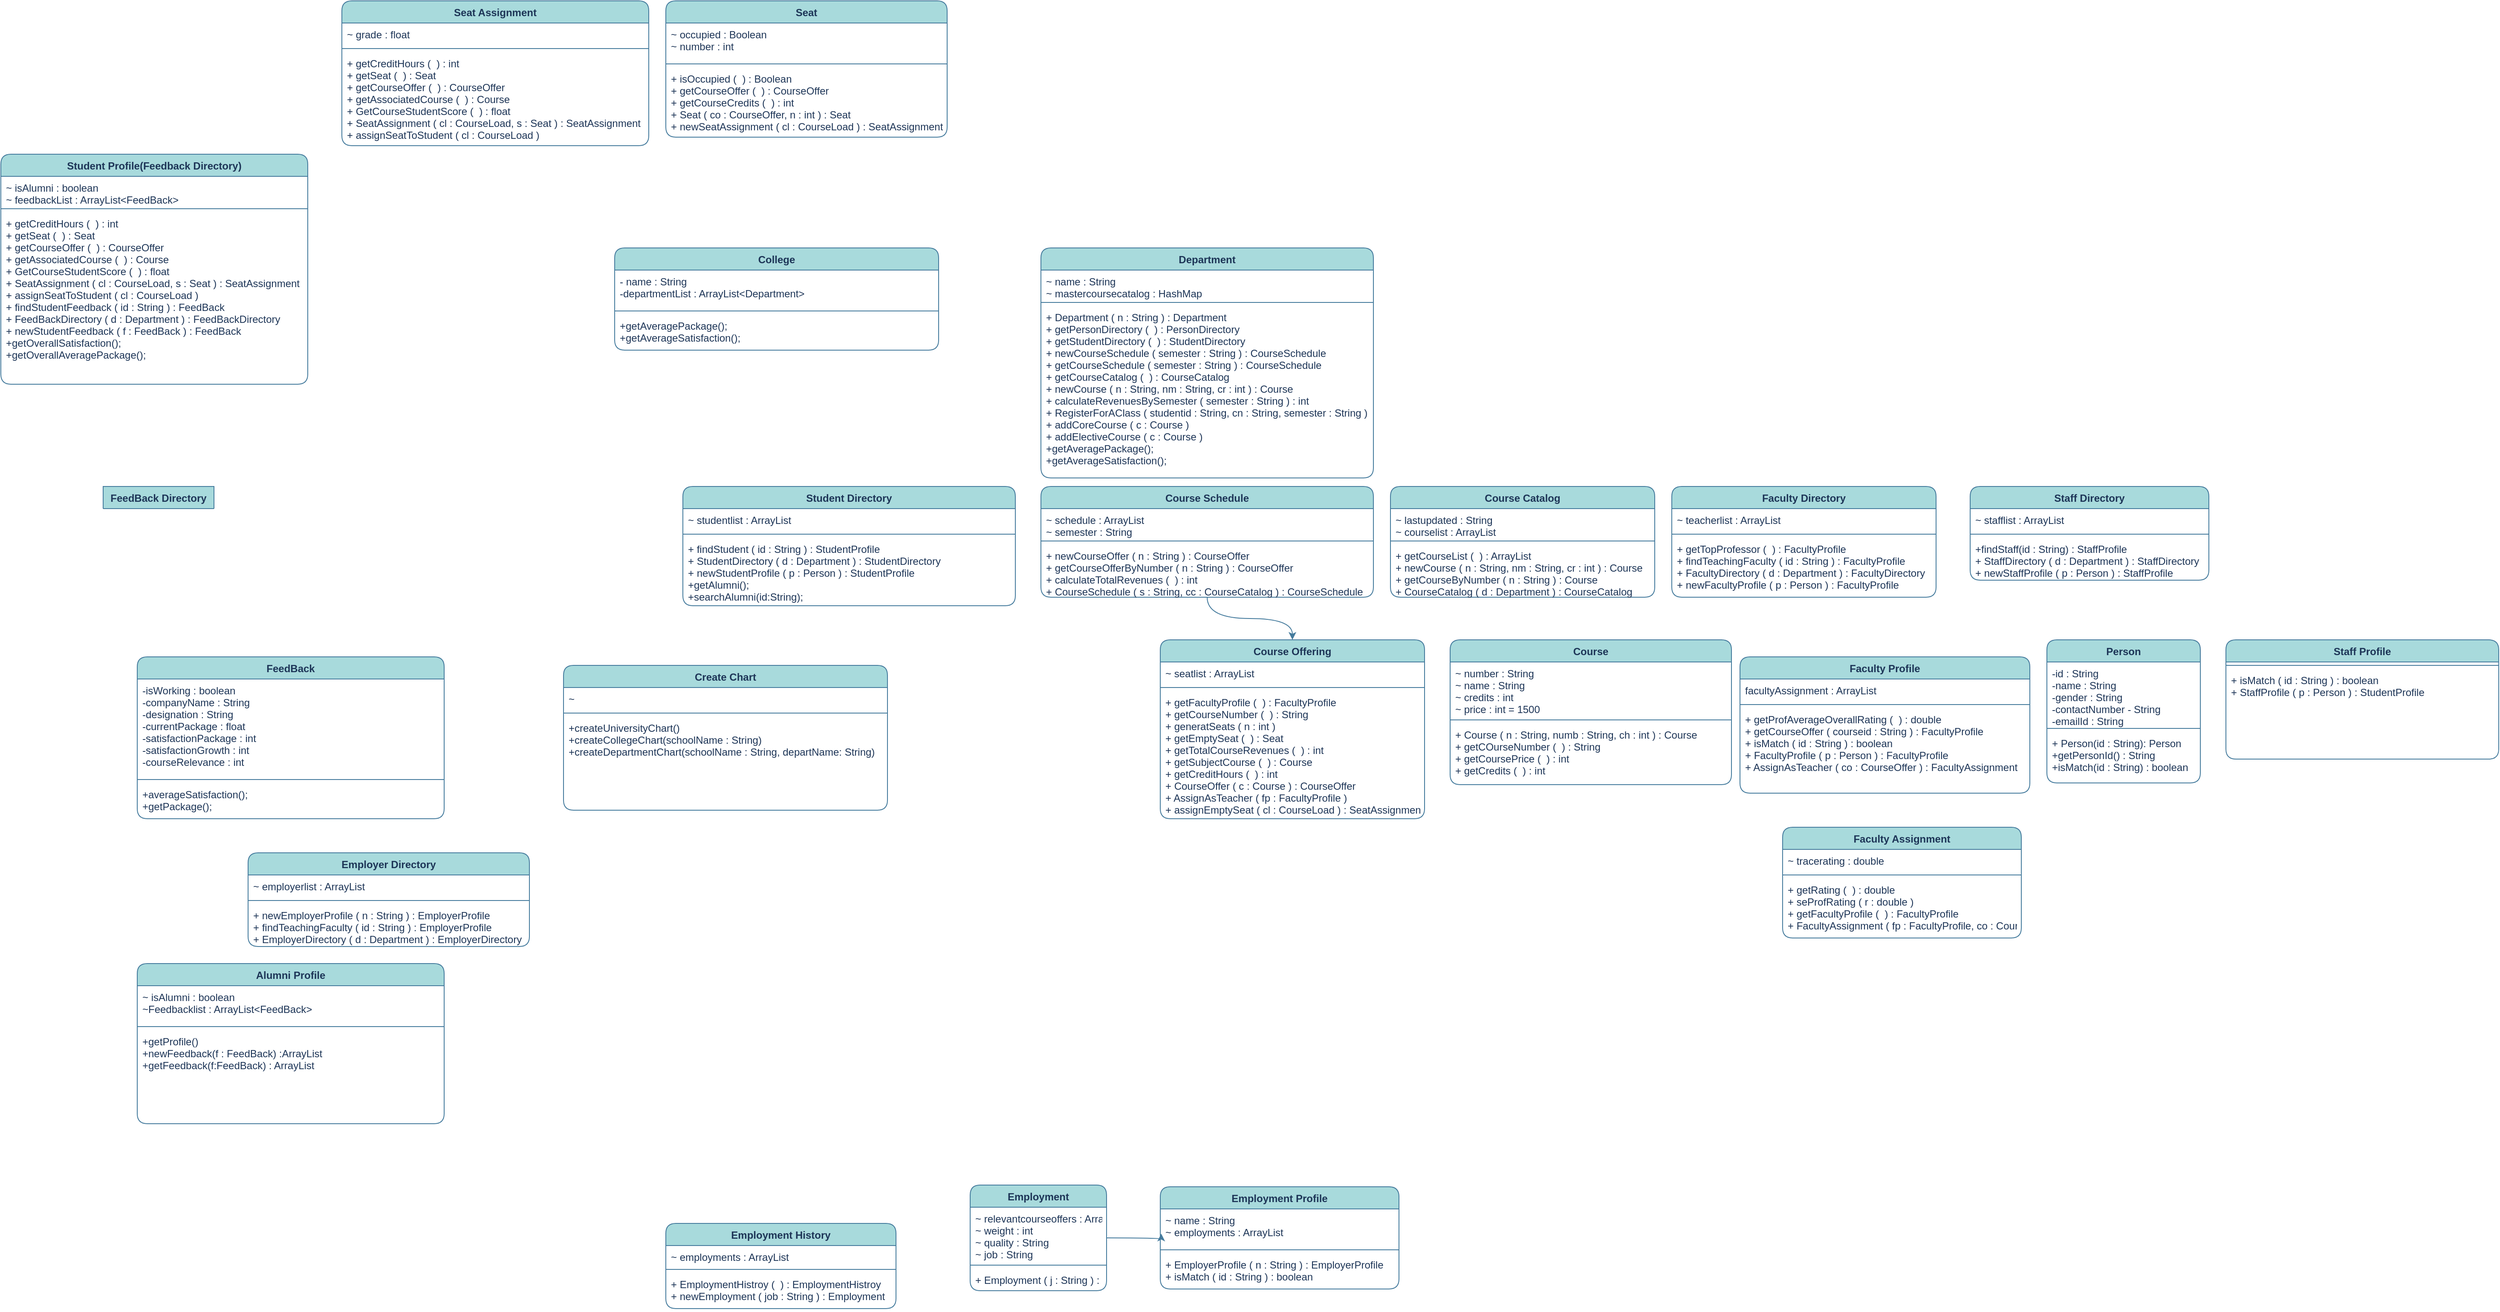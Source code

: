 <mxfile version="15.4.0" type="device" pages="2"><diagram id="C5RBs43oDa-KdzZeNtuy" name="Page-1"><mxGraphModel dx="2840" dy="1785" grid="1" gridSize="10" guides="1" tooltips="1" connect="1" arrows="1" fold="1" page="1" pageScale="1" pageWidth="827" pageHeight="1169" background="#ffffff" math="0" shadow="0"><root><mxCell id="WIyWlLk6GJQsqaUBKTNV-0"/><mxCell id="WIyWlLk6GJQsqaUBKTNV-1" parent="WIyWlLk6GJQsqaUBKTNV-0"/><mxCell id="i1DD73OvtetPowigAbAV-0" value="Department" style="swimlane;fontStyle=1;align=center;verticalAlign=top;childLayout=stackLayout;horizontal=1;startSize=26;horizontalStack=0;resizeParent=1;resizeParentMax=0;resizeLast=0;collapsible=1;marginBottom=0;fillColor=#A8DADC;strokeColor=#457B9D;fontColor=#1D3557;rounded=1;" parent="WIyWlLk6GJQsqaUBKTNV-1" vertex="1"><mxGeometry x="-170" y="-560" width="390" height="270" as="geometry"/></mxCell><mxCell id="i1DD73OvtetPowigAbAV-1" value="~ name : String&#10;~ mastercoursecatalog : HashMap&#10;" style="text;strokeColor=none;fillColor=none;align=left;verticalAlign=top;spacingLeft=4;spacingRight=4;overflow=hidden;rotatable=0;points=[[0,0.5],[1,0.5]];portConstraint=eastwest;fontColor=#1D3557;rounded=1;" parent="i1DD73OvtetPowigAbAV-0" vertex="1"><mxGeometry y="26" width="390" height="34" as="geometry"/></mxCell><mxCell id="i1DD73OvtetPowigAbAV-2" value="" style="line;strokeWidth=1;fillColor=none;align=left;verticalAlign=middle;spacingTop=-1;spacingLeft=3;spacingRight=3;rotatable=0;labelPosition=right;points=[];portConstraint=eastwest;labelBackgroundColor=#F1FAEE;strokeColor=#457B9D;fontColor=#1D3557;rounded=1;" parent="i1DD73OvtetPowigAbAV-0" vertex="1"><mxGeometry y="60" width="390" height="8" as="geometry"/></mxCell><mxCell id="i1DD73OvtetPowigAbAV-3" value="+ Department ( n : String ) : Department&#10;+ getPersonDirectory (  ) : PersonDirectory&#10;+ getStudentDirectory (  ) : StudentDirectory&#10;+ newCourseSchedule ( semester : String ) : CourseSchedule&#10;+ getCourseSchedule ( semester : String ) : CourseSchedule&#10;+ getCourseCatalog (  ) : CourseCatalog&#10;+ newCourse ( n : String, nm : String, cr : int ) : Course&#10;+ calculateRevenuesBySemester ( semester : String ) : int&#10;+ RegisterForAClass ( studentid : String, cn : String, semester : String )&#10;+ addCoreCourse ( c : Course )&#10;+ addElectiveCourse ( c : Course )&#10;+getAveragePackage();&#10;+getAverageSatisfaction();&#10;" style="text;strokeColor=none;fillColor=none;align=left;verticalAlign=top;spacingLeft=4;spacingRight=4;overflow=hidden;rotatable=0;points=[[0,0.5],[1,0.5]];portConstraint=eastwest;fontColor=#1D3557;rounded=1;" parent="i1DD73OvtetPowigAbAV-0" vertex="1"><mxGeometry y="68" width="390" height="202" as="geometry"/></mxCell><mxCell id="i1DD73OvtetPowigAbAV-77" style="edgeStyle=orthogonalEdgeStyle;orthogonalLoop=1;jettySize=auto;html=1;entryX=0.5;entryY=0;entryDx=0;entryDy=0;startSize=26;labelBackgroundColor=#F1FAEE;strokeColor=#457B9D;fontColor=#1D3557;curved=1;" parent="WIyWlLk6GJQsqaUBKTNV-1" source="i1DD73OvtetPowigAbAV-5" target="i1DD73OvtetPowigAbAV-56" edge="1"><mxGeometry relative="1" as="geometry"/></mxCell><mxCell id="i1DD73OvtetPowigAbAV-5" value="Course Schedule" style="swimlane;fontStyle=1;align=center;verticalAlign=top;childLayout=stackLayout;horizontal=1;startSize=26;horizontalStack=0;resizeParent=1;resizeParentMax=0;resizeLast=0;collapsible=1;marginBottom=0;fillColor=#A8DADC;strokeColor=#457B9D;fontColor=#1D3557;rounded=1;" parent="WIyWlLk6GJQsqaUBKTNV-1" vertex="1"><mxGeometry x="-170" y="-280" width="390" height="130" as="geometry"><mxRectangle x="320" y="140" width="130" height="26" as="alternateBounds"/></mxGeometry></mxCell><mxCell id="i1DD73OvtetPowigAbAV-6" value="~ schedule : ArrayList&#10;~ semester : String" style="text;strokeColor=none;fillColor=none;align=left;verticalAlign=top;spacingLeft=4;spacingRight=4;overflow=hidden;rotatable=0;points=[[0,0.5],[1,0.5]];portConstraint=eastwest;fontColor=#1D3557;rounded=1;" parent="i1DD73OvtetPowigAbAV-5" vertex="1"><mxGeometry y="26" width="390" height="34" as="geometry"/></mxCell><mxCell id="i1DD73OvtetPowigAbAV-7" value="" style="line;strokeWidth=1;fillColor=none;align=left;verticalAlign=middle;spacingTop=-1;spacingLeft=3;spacingRight=3;rotatable=0;labelPosition=right;points=[];portConstraint=eastwest;labelBackgroundColor=#F1FAEE;strokeColor=#457B9D;fontColor=#1D3557;rounded=1;" parent="i1DD73OvtetPowigAbAV-5" vertex="1"><mxGeometry y="60" width="390" height="8" as="geometry"/></mxCell><mxCell id="i1DD73OvtetPowigAbAV-8" value="+ newCourseOffer ( n : String ) : CourseOffer&#10;+ getCourseOfferByNumber ( n : String ) : CourseOffer&#10;+ calculateTotalRevenues (  ) : int&#10;+ CourseSchedule ( s : String, cc : CourseCatalog ) : CourseSchedule" style="text;strokeColor=none;fillColor=none;align=left;verticalAlign=top;spacingLeft=4;spacingRight=4;overflow=hidden;rotatable=0;points=[[0,0.5],[1,0.5]];portConstraint=eastwest;fontColor=#1D3557;rounded=1;" parent="i1DD73OvtetPowigAbAV-5" vertex="1"><mxGeometry y="68" width="390" height="62" as="geometry"/></mxCell><mxCell id="i1DD73OvtetPowigAbAV-9" value="Course Catalog" style="swimlane;fontStyle=1;align=center;verticalAlign=top;childLayout=stackLayout;horizontal=1;startSize=26;horizontalStack=0;resizeParent=1;resizeParentMax=0;resizeLast=0;collapsible=1;marginBottom=0;fillColor=#A8DADC;strokeColor=#457B9D;fontColor=#1D3557;rounded=1;" parent="WIyWlLk6GJQsqaUBKTNV-1" vertex="1"><mxGeometry x="240" y="-280" width="310" height="130" as="geometry"><mxRectangle x="320" y="140" width="130" height="26" as="alternateBounds"/></mxGeometry></mxCell><mxCell id="i1DD73OvtetPowigAbAV-10" value="~ lastupdated : String&#10;~ courselist : ArrayList" style="text;strokeColor=none;fillColor=none;align=left;verticalAlign=top;spacingLeft=4;spacingRight=4;overflow=hidden;rotatable=0;points=[[0,0.5],[1,0.5]];portConstraint=eastwest;fontColor=#1D3557;rounded=1;" parent="i1DD73OvtetPowigAbAV-9" vertex="1"><mxGeometry y="26" width="310" height="34" as="geometry"/></mxCell><mxCell id="i1DD73OvtetPowigAbAV-11" value="" style="line;strokeWidth=1;fillColor=none;align=left;verticalAlign=middle;spacingTop=-1;spacingLeft=3;spacingRight=3;rotatable=0;labelPosition=right;points=[];portConstraint=eastwest;labelBackgroundColor=#F1FAEE;strokeColor=#457B9D;fontColor=#1D3557;rounded=1;" parent="i1DD73OvtetPowigAbAV-9" vertex="1"><mxGeometry y="60" width="310" height="8" as="geometry"/></mxCell><mxCell id="i1DD73OvtetPowigAbAV-12" value="+ getCourseList (  ) : ArrayList&#10;+ newCourse ( n : String, nm : String, cr : int ) : Course&#10;+ getCourseByNumber ( n : String ) : Course&#10;+ CourseCatalog ( d : Department ) : CourseCatalog" style="text;strokeColor=none;fillColor=none;align=left;verticalAlign=top;spacingLeft=4;spacingRight=4;overflow=hidden;rotatable=0;points=[[0,0.5],[1,0.5]];portConstraint=eastwest;fontColor=#1D3557;rounded=1;" parent="i1DD73OvtetPowigAbAV-9" vertex="1"><mxGeometry y="68" width="310" height="62" as="geometry"/></mxCell><mxCell id="i1DD73OvtetPowigAbAV-13" value="Faculty Directory" style="swimlane;fontStyle=1;align=center;verticalAlign=top;childLayout=stackLayout;horizontal=1;startSize=26;horizontalStack=0;resizeParent=1;resizeParentMax=0;resizeLast=0;collapsible=1;marginBottom=0;fillColor=#A8DADC;strokeColor=#457B9D;fontColor=#1D3557;rounded=1;" parent="WIyWlLk6GJQsqaUBKTNV-1" vertex="1"><mxGeometry x="570" y="-280" width="310" height="130" as="geometry"><mxRectangle x="320" y="140" width="130" height="26" as="alternateBounds"/></mxGeometry></mxCell><mxCell id="i1DD73OvtetPowigAbAV-14" value="~ teacherlist : ArrayList" style="text;strokeColor=none;fillColor=none;align=left;verticalAlign=top;spacingLeft=4;spacingRight=4;overflow=hidden;rotatable=0;points=[[0,0.5],[1,0.5]];portConstraint=eastwest;fontColor=#1D3557;rounded=1;" parent="i1DD73OvtetPowigAbAV-13" vertex="1"><mxGeometry y="26" width="310" height="26" as="geometry"/></mxCell><mxCell id="i1DD73OvtetPowigAbAV-15" value="" style="line;strokeWidth=1;fillColor=none;align=left;verticalAlign=middle;spacingTop=-1;spacingLeft=3;spacingRight=3;rotatable=0;labelPosition=right;points=[];portConstraint=eastwest;labelBackgroundColor=#F1FAEE;strokeColor=#457B9D;fontColor=#1D3557;rounded=1;" parent="i1DD73OvtetPowigAbAV-13" vertex="1"><mxGeometry y="52" width="310" height="8" as="geometry"/></mxCell><mxCell id="i1DD73OvtetPowigAbAV-16" value="+ getTopProfessor (  ) : FacultyProfile&#10;+ findTeachingFaculty ( id : String ) : FacultyProfile&#10;+ FacultyDirectory ( d : Department ) : FacultyDirectory&#10;+ newFacultyProfile ( p : Person ) : FacultyProfile" style="text;strokeColor=none;fillColor=none;align=left;verticalAlign=top;spacingLeft=4;spacingRight=4;overflow=hidden;rotatable=0;points=[[0,0.5],[1,0.5]];portConstraint=eastwest;fontColor=#1D3557;rounded=1;" parent="i1DD73OvtetPowigAbAV-13" vertex="1"><mxGeometry y="60" width="310" height="70" as="geometry"/></mxCell><mxCell id="i1DD73OvtetPowigAbAV-17" value="Student Directory" style="swimlane;fontStyle=1;align=center;verticalAlign=top;childLayout=stackLayout;horizontal=1;startSize=26;horizontalStack=0;resizeParent=1;resizeParentMax=0;resizeLast=0;collapsible=1;marginBottom=0;fillColor=#A8DADC;strokeColor=#457B9D;fontColor=#1D3557;rounded=1;" parent="WIyWlLk6GJQsqaUBKTNV-1" vertex="1"><mxGeometry x="-590" y="-280" width="390" height="140" as="geometry"><mxRectangle x="320" y="140" width="130" height="26" as="alternateBounds"/></mxGeometry></mxCell><mxCell id="i1DD73OvtetPowigAbAV-18" value="~ studentlist : ArrayList" style="text;strokeColor=none;fillColor=none;align=left;verticalAlign=top;spacingLeft=4;spacingRight=4;overflow=hidden;rotatable=0;points=[[0,0.5],[1,0.5]];portConstraint=eastwest;fontColor=#1D3557;rounded=1;" parent="i1DD73OvtetPowigAbAV-17" vertex="1"><mxGeometry y="26" width="390" height="26" as="geometry"/></mxCell><mxCell id="i1DD73OvtetPowigAbAV-19" value="" style="line;strokeWidth=1;fillColor=none;align=left;verticalAlign=middle;spacingTop=-1;spacingLeft=3;spacingRight=3;rotatable=0;labelPosition=right;points=[];portConstraint=eastwest;labelBackgroundColor=#F1FAEE;strokeColor=#457B9D;fontColor=#1D3557;rounded=1;" parent="i1DD73OvtetPowigAbAV-17" vertex="1"><mxGeometry y="52" width="390" height="8" as="geometry"/></mxCell><mxCell id="i1DD73OvtetPowigAbAV-20" value="+ findStudent ( id : String ) : StudentProfile&#10;+ StudentDirectory ( d : Department ) : StudentDirectory&#10;+ newStudentProfile ( p : Person ) : StudentProfile&#10;+getAlumni();&#10;+searchAlumni(id:String);" style="text;strokeColor=none;fillColor=none;align=left;verticalAlign=top;spacingLeft=4;spacingRight=4;overflow=hidden;rotatable=0;points=[[0,0.5],[1,0.5]];portConstraint=eastwest;fontColor=#1D3557;rounded=1;" parent="i1DD73OvtetPowigAbAV-17" vertex="1"><mxGeometry y="60" width="390" height="80" as="geometry"/></mxCell><mxCell id="i1DD73OvtetPowigAbAV-21" value="Employer Directory" style="swimlane;fontStyle=1;align=center;verticalAlign=top;childLayout=stackLayout;horizontal=1;startSize=26;horizontalStack=0;resizeParent=1;resizeParentMax=0;resizeLast=0;collapsible=1;marginBottom=0;fillColor=#A8DADC;strokeColor=#457B9D;fontColor=#1D3557;rounded=1;" parent="WIyWlLk6GJQsqaUBKTNV-1" vertex="1"><mxGeometry x="-1100" y="150" width="330" height="110" as="geometry"><mxRectangle x="320" y="140" width="130" height="26" as="alternateBounds"/></mxGeometry></mxCell><mxCell id="i1DD73OvtetPowigAbAV-22" value="~ employerlist : ArrayList" style="text;strokeColor=none;fillColor=none;align=left;verticalAlign=top;spacingLeft=4;spacingRight=4;overflow=hidden;rotatable=0;points=[[0,0.5],[1,0.5]];portConstraint=eastwest;fontColor=#1D3557;rounded=1;" parent="i1DD73OvtetPowigAbAV-21" vertex="1"><mxGeometry y="26" width="330" height="26" as="geometry"/></mxCell><mxCell id="i1DD73OvtetPowigAbAV-23" value="" style="line;strokeWidth=1;fillColor=none;align=left;verticalAlign=middle;spacingTop=-1;spacingLeft=3;spacingRight=3;rotatable=0;labelPosition=right;points=[];portConstraint=eastwest;labelBackgroundColor=#F1FAEE;strokeColor=#457B9D;fontColor=#1D3557;rounded=1;" parent="i1DD73OvtetPowigAbAV-21" vertex="1"><mxGeometry y="52" width="330" height="8" as="geometry"/></mxCell><mxCell id="i1DD73OvtetPowigAbAV-24" value="+ newEmployerProfile ( n : String ) : EmployerProfile&#10;+ findTeachingFaculty ( id : String ) : EmployerProfile&#10;+ EmployerDirectory ( d : Department ) : EmployerDirectory" style="text;strokeColor=none;fillColor=none;align=left;verticalAlign=top;spacingLeft=4;spacingRight=4;overflow=hidden;rotatable=0;points=[[0,0.5],[1,0.5]];portConstraint=eastwest;fontColor=#1D3557;rounded=1;" parent="i1DD73OvtetPowigAbAV-21" vertex="1"><mxGeometry y="60" width="330" height="50" as="geometry"/></mxCell><mxCell id="i1DD73OvtetPowigAbAV-25" value="Staff Directory" style="swimlane;fontStyle=1;align=center;verticalAlign=top;childLayout=stackLayout;horizontal=1;startSize=26;horizontalStack=0;resizeParent=1;resizeParentMax=0;resizeLast=0;collapsible=1;marginBottom=0;fillColor=#A8DADC;strokeColor=#457B9D;fontColor=#1D3557;rounded=1;" parent="WIyWlLk6GJQsqaUBKTNV-1" vertex="1"><mxGeometry x="920" y="-280" width="280" height="110" as="geometry"><mxRectangle x="320" y="140" width="130" height="26" as="alternateBounds"/></mxGeometry></mxCell><mxCell id="i1DD73OvtetPowigAbAV-26" value="~ stafflist : ArrayList" style="text;strokeColor=none;fillColor=none;align=left;verticalAlign=top;spacingLeft=4;spacingRight=4;overflow=hidden;rotatable=0;points=[[0,0.5],[1,0.5]];portConstraint=eastwest;fontColor=#1D3557;rounded=1;" parent="i1DD73OvtetPowigAbAV-25" vertex="1"><mxGeometry y="26" width="280" height="26" as="geometry"/></mxCell><mxCell id="i1DD73OvtetPowigAbAV-27" value="" style="line;strokeWidth=1;fillColor=none;align=left;verticalAlign=middle;spacingTop=-1;spacingLeft=3;spacingRight=3;rotatable=0;labelPosition=right;points=[];portConstraint=eastwest;labelBackgroundColor=#F1FAEE;strokeColor=#457B9D;fontColor=#1D3557;rounded=1;" parent="i1DD73OvtetPowigAbAV-25" vertex="1"><mxGeometry y="52" width="280" height="8" as="geometry"/></mxCell><mxCell id="i1DD73OvtetPowigAbAV-28" value="+findStaff(id : String) : StaffProfile&#10;+ StaffDirectory ( d : Department ) : StaffDirectory&#10;+ newStaffProfile ( p : Person ) : StaffProfile" style="text;strokeColor=none;fillColor=none;align=left;verticalAlign=top;spacingLeft=4;spacingRight=4;overflow=hidden;rotatable=0;points=[[0,0.5],[1,0.5]];portConstraint=eastwest;fontColor=#1D3557;rounded=1;" parent="i1DD73OvtetPowigAbAV-25" vertex="1"><mxGeometry y="60" width="280" height="50" as="geometry"/></mxCell><mxCell id="i1DD73OvtetPowigAbAV-40" value="Person" style="swimlane;fontStyle=1;align=center;verticalAlign=top;childLayout=stackLayout;horizontal=1;startSize=26;horizontalStack=0;resizeParent=1;resizeParentMax=0;resizeLast=0;collapsible=1;marginBottom=0;fillColor=#A8DADC;strokeColor=#457B9D;fontColor=#1D3557;rounded=1;" parent="WIyWlLk6GJQsqaUBKTNV-1" vertex="1"><mxGeometry x="1010" y="-100" width="180" height="168" as="geometry"><mxRectangle x="320" y="140" width="130" height="26" as="alternateBounds"/></mxGeometry></mxCell><mxCell id="i1DD73OvtetPowigAbAV-41" value="-id : String&#10;-name : String&#10;-gender : String&#10;-contactNumber - String&#10;-emailId : String" style="text;strokeColor=none;fillColor=none;align=left;verticalAlign=top;spacingLeft=4;spacingRight=4;overflow=hidden;rotatable=0;points=[[0,0.5],[1,0.5]];portConstraint=eastwest;fontColor=#1D3557;rounded=1;" parent="i1DD73OvtetPowigAbAV-40" vertex="1"><mxGeometry y="26" width="180" height="74" as="geometry"/></mxCell><mxCell id="i1DD73OvtetPowigAbAV-42" value="" style="line;strokeWidth=1;fillColor=none;align=left;verticalAlign=middle;spacingTop=-1;spacingLeft=3;spacingRight=3;rotatable=0;labelPosition=right;points=[];portConstraint=eastwest;labelBackgroundColor=#F1FAEE;strokeColor=#457B9D;fontColor=#1D3557;rounded=1;" parent="i1DD73OvtetPowigAbAV-40" vertex="1"><mxGeometry y="100" width="180" height="8" as="geometry"/></mxCell><mxCell id="i1DD73OvtetPowigAbAV-43" value="+ Person(id : String): Person&#10;+getPersonId() : String&#10;+isMatch(id : String) : boolean" style="text;strokeColor=none;fillColor=none;align=left;verticalAlign=top;spacingLeft=4;spacingRight=4;overflow=hidden;rotatable=0;points=[[0,0.5],[1,0.5]];portConstraint=eastwest;fontColor=#1D3557;rounded=1;" parent="i1DD73OvtetPowigAbAV-40" vertex="1"><mxGeometry y="108" width="180" height="60" as="geometry"/></mxCell><mxCell id="i1DD73OvtetPowigAbAV-44" value="Faculty Assignment" style="swimlane;fontStyle=1;align=center;verticalAlign=top;childLayout=stackLayout;horizontal=1;startSize=26;horizontalStack=0;resizeParent=1;resizeParentMax=0;resizeLast=0;collapsible=1;marginBottom=0;fillColor=#A8DADC;strokeColor=#457B9D;fontColor=#1D3557;rounded=1;" parent="WIyWlLk6GJQsqaUBKTNV-1" vertex="1"><mxGeometry x="700" y="120" width="280" height="130" as="geometry"><mxRectangle x="320" y="140" width="130" height="26" as="alternateBounds"/></mxGeometry></mxCell><mxCell id="i1DD73OvtetPowigAbAV-45" value="~ tracerating : double" style="text;strokeColor=none;fillColor=none;align=left;verticalAlign=top;spacingLeft=4;spacingRight=4;overflow=hidden;rotatable=0;points=[[0,0.5],[1,0.5]];portConstraint=eastwest;fontColor=#1D3557;rounded=1;" parent="i1DD73OvtetPowigAbAV-44" vertex="1"><mxGeometry y="26" width="280" height="26" as="geometry"/></mxCell><mxCell id="i1DD73OvtetPowigAbAV-46" value="" style="line;strokeWidth=1;fillColor=none;align=left;verticalAlign=middle;spacingTop=-1;spacingLeft=3;spacingRight=3;rotatable=0;labelPosition=right;points=[];portConstraint=eastwest;labelBackgroundColor=#F1FAEE;strokeColor=#457B9D;fontColor=#1D3557;rounded=1;" parent="i1DD73OvtetPowigAbAV-44" vertex="1"><mxGeometry y="52" width="280" height="8" as="geometry"/></mxCell><mxCell id="i1DD73OvtetPowigAbAV-47" value="+ getRating (  ) : double&#10;+ seProfRating ( r : double )&#10;+ getFacultyProfile (  ) : FacultyProfile&#10;+ FacultyAssignment ( fp : FacultyProfile, co : CourseOffer ) : FacultyAssignment" style="text;strokeColor=none;fillColor=none;align=left;verticalAlign=top;spacingLeft=4;spacingRight=4;overflow=hidden;rotatable=0;points=[[0,0.5],[1,0.5]];portConstraint=eastwest;fontColor=#1D3557;rounded=1;" parent="i1DD73OvtetPowigAbAV-44" vertex="1"><mxGeometry y="60" width="280" height="70" as="geometry"/></mxCell><mxCell id="i1DD73OvtetPowigAbAV-52" value="Course" style="swimlane;fontStyle=1;align=center;verticalAlign=top;childLayout=stackLayout;horizontal=1;startSize=26;horizontalStack=0;resizeParent=1;resizeParentMax=0;resizeLast=0;collapsible=1;marginBottom=0;fillColor=#A8DADC;strokeColor=#457B9D;fontColor=#1D3557;rounded=1;" parent="WIyWlLk6GJQsqaUBKTNV-1" vertex="1"><mxGeometry x="310" y="-100" width="330" height="170" as="geometry"><mxRectangle x="320" y="140" width="130" height="26" as="alternateBounds"/></mxGeometry></mxCell><mxCell id="i1DD73OvtetPowigAbAV-53" value="~ number : String&#10;~ name : String&#10;~ credits : int&#10;~ price : int = 1500" style="text;strokeColor=none;fillColor=none;align=left;verticalAlign=top;spacingLeft=4;spacingRight=4;overflow=hidden;rotatable=0;points=[[0,0.5],[1,0.5]];portConstraint=eastwest;fontColor=#1D3557;rounded=1;" parent="i1DD73OvtetPowigAbAV-52" vertex="1"><mxGeometry y="26" width="330" height="64" as="geometry"/></mxCell><mxCell id="i1DD73OvtetPowigAbAV-54" value="" style="line;strokeWidth=1;fillColor=none;align=left;verticalAlign=middle;spacingTop=-1;spacingLeft=3;spacingRight=3;rotatable=0;labelPosition=right;points=[];portConstraint=eastwest;labelBackgroundColor=#F1FAEE;strokeColor=#457B9D;fontColor=#1D3557;rounded=1;" parent="i1DD73OvtetPowigAbAV-52" vertex="1"><mxGeometry y="90" width="330" height="8" as="geometry"/></mxCell><mxCell id="i1DD73OvtetPowigAbAV-55" value="+ Course ( n : String, numb : String, ch : int ) : Course&#10;+ getCOurseNumber (  ) : String&#10;+ getCoursePrice (  ) : int&#10;+ getCredits (  ) : int" style="text;strokeColor=none;fillColor=none;align=left;verticalAlign=top;spacingLeft=4;spacingRight=4;overflow=hidden;rotatable=0;points=[[0,0.5],[1,0.5]];portConstraint=eastwest;fontColor=#1D3557;rounded=1;" parent="i1DD73OvtetPowigAbAV-52" vertex="1"><mxGeometry y="98" width="330" height="72" as="geometry"/></mxCell><mxCell id="i1DD73OvtetPowigAbAV-56" value="Course Offering" style="swimlane;fontStyle=1;align=center;verticalAlign=top;childLayout=stackLayout;horizontal=1;startSize=26;horizontalStack=0;resizeParent=1;resizeParentMax=0;resizeLast=0;collapsible=1;marginBottom=0;fillColor=#A8DADC;strokeColor=#457B9D;fontColor=#1D3557;rounded=1;" parent="WIyWlLk6GJQsqaUBKTNV-1" vertex="1"><mxGeometry x="-30" y="-100" width="310" height="210" as="geometry"><mxRectangle x="320" y="140" width="130" height="26" as="alternateBounds"/></mxGeometry></mxCell><mxCell id="i1DD73OvtetPowigAbAV-57" value="~ seatlist : ArrayList" style="text;strokeColor=none;fillColor=none;align=left;verticalAlign=top;spacingLeft=4;spacingRight=4;overflow=hidden;rotatable=0;points=[[0,0.5],[1,0.5]];portConstraint=eastwest;fontColor=#1D3557;rounded=1;" parent="i1DD73OvtetPowigAbAV-56" vertex="1"><mxGeometry y="26" width="310" height="26" as="geometry"/></mxCell><mxCell id="i1DD73OvtetPowigAbAV-58" value="" style="line;strokeWidth=1;fillColor=none;align=left;verticalAlign=middle;spacingTop=-1;spacingLeft=3;spacingRight=3;rotatable=0;labelPosition=right;points=[];portConstraint=eastwest;labelBackgroundColor=#F1FAEE;strokeColor=#457B9D;fontColor=#1D3557;rounded=1;" parent="i1DD73OvtetPowigAbAV-56" vertex="1"><mxGeometry y="52" width="310" height="8" as="geometry"/></mxCell><mxCell id="i1DD73OvtetPowigAbAV-59" value="+ getFacultyProfile (  ) : FacultyProfile&#10;+ getCourseNumber (  ) : String&#10;+ generatSeats ( n : int )&#10;+ getEmptySeat (  ) : Seat&#10;+ getTotalCourseRevenues (  ) : int&#10;+ getSubjectCourse (  ) : Course&#10;+ getCreditHours (  ) : int&#10;+ CourseOffer ( c : Course ) : CourseOffer&#10;+ AssignAsTeacher ( fp : FacultyProfile )&#10;+ assignEmptySeat ( cl : CourseLoad ) : SeatAssignment&#10;" style="text;strokeColor=none;fillColor=none;align=left;verticalAlign=top;spacingLeft=4;spacingRight=4;overflow=hidden;rotatable=0;points=[[0,0.5],[1,0.5]];portConstraint=eastwest;fontColor=#1D3557;rounded=1;" parent="i1DD73OvtetPowigAbAV-56" vertex="1"><mxGeometry y="60" width="310" height="150" as="geometry"/></mxCell><mxCell id="i1DD73OvtetPowigAbAV-60" value="Seat" style="swimlane;fontStyle=1;align=center;verticalAlign=top;childLayout=stackLayout;horizontal=1;startSize=26;horizontalStack=0;resizeParent=1;resizeParentMax=0;resizeLast=0;collapsible=1;marginBottom=0;fillColor=#A8DADC;strokeColor=#457B9D;fontColor=#1D3557;rounded=1;" parent="WIyWlLk6GJQsqaUBKTNV-1" vertex="1"><mxGeometry x="-610" y="-850" width="330" height="160" as="geometry"><mxRectangle x="320" y="140" width="130" height="26" as="alternateBounds"/></mxGeometry></mxCell><mxCell id="i1DD73OvtetPowigAbAV-61" value="~ occupied : Boolean&#10;~ number : int" style="text;strokeColor=none;fillColor=none;align=left;verticalAlign=top;spacingLeft=4;spacingRight=4;overflow=hidden;rotatable=0;points=[[0,0.5],[1,0.5]];portConstraint=eastwest;fontColor=#1D3557;rounded=1;" parent="i1DD73OvtetPowigAbAV-60" vertex="1"><mxGeometry y="26" width="330" height="44" as="geometry"/></mxCell><mxCell id="i1DD73OvtetPowigAbAV-62" value="" style="line;strokeWidth=1;fillColor=none;align=left;verticalAlign=middle;spacingTop=-1;spacingLeft=3;spacingRight=3;rotatable=0;labelPosition=right;points=[];portConstraint=eastwest;labelBackgroundColor=#F1FAEE;strokeColor=#457B9D;fontColor=#1D3557;rounded=1;" parent="i1DD73OvtetPowigAbAV-60" vertex="1"><mxGeometry y="70" width="330" height="8" as="geometry"/></mxCell><mxCell id="i1DD73OvtetPowigAbAV-63" value="+ isOccupied (  ) : Boolean&#10;+ getCourseOffer (  ) : CourseOffer&#10;+ getCourseCredits (  ) : int&#10;+ Seat ( co : CourseOffer, n : int ) : Seat&#10;+ newSeatAssignment ( cl : CourseLoad ) : SeatAssignment" style="text;strokeColor=none;fillColor=none;align=left;verticalAlign=top;spacingLeft=4;spacingRight=4;overflow=hidden;rotatable=0;points=[[0,0.5],[1,0.5]];portConstraint=eastwest;fontColor=#1D3557;rounded=1;" parent="i1DD73OvtetPowigAbAV-60" vertex="1"><mxGeometry y="78" width="330" height="82" as="geometry"/></mxCell><mxCell id="i1DD73OvtetPowigAbAV-64" value="Seat Assignment" style="swimlane;fontStyle=1;align=center;verticalAlign=top;childLayout=stackLayout;horizontal=1;startSize=26;horizontalStack=0;resizeParent=1;resizeParentMax=0;resizeLast=0;collapsible=1;marginBottom=0;fillColor=#A8DADC;strokeColor=#457B9D;fontColor=#1D3557;rounded=1;" parent="WIyWlLk6GJQsqaUBKTNV-1" vertex="1"><mxGeometry x="-990" y="-850" width="360" height="170" as="geometry"><mxRectangle x="320" y="140" width="130" height="26" as="alternateBounds"/></mxGeometry></mxCell><mxCell id="i1DD73OvtetPowigAbAV-65" value="~ grade : float" style="text;strokeColor=none;fillColor=none;align=left;verticalAlign=top;spacingLeft=4;spacingRight=4;overflow=hidden;rotatable=0;points=[[0,0.5],[1,0.5]];portConstraint=eastwest;fontColor=#1D3557;rounded=1;" parent="i1DD73OvtetPowigAbAV-64" vertex="1"><mxGeometry y="26" width="360" height="26" as="geometry"/></mxCell><mxCell id="i1DD73OvtetPowigAbAV-66" value="" style="line;strokeWidth=1;fillColor=none;align=left;verticalAlign=middle;spacingTop=-1;spacingLeft=3;spacingRight=3;rotatable=0;labelPosition=right;points=[];portConstraint=eastwest;labelBackgroundColor=#F1FAEE;strokeColor=#457B9D;fontColor=#1D3557;rounded=1;" parent="i1DD73OvtetPowigAbAV-64" vertex="1"><mxGeometry y="52" width="360" height="8" as="geometry"/></mxCell><mxCell id="i1DD73OvtetPowigAbAV-67" value="+ getCreditHours (  ) : int&#10;+ getSeat (  ) : Seat&#10;+ getCourseOffer (  ) : CourseOffer&#10;+ getAssociatedCourse (  ) : Course&#10;+ GetCourseStudentScore (  ) : float&#10;+ SeatAssignment ( cl : CourseLoad, s : Seat ) : SeatAssignment&#10;+ assignSeatToStudent ( cl : CourseLoad )" style="text;strokeColor=none;fillColor=none;align=left;verticalAlign=top;spacingLeft=4;spacingRight=4;overflow=hidden;rotatable=0;points=[[0,0.5],[1,0.5]];portConstraint=eastwest;fontColor=#1D3557;rounded=1;" parent="i1DD73OvtetPowigAbAV-64" vertex="1"><mxGeometry y="60" width="360" height="110" as="geometry"/></mxCell><mxCell id="i1DD73OvtetPowigAbAV-104" style="edgeStyle=orthogonalEdgeStyle;orthogonalLoop=1;jettySize=auto;html=1;entryX=0.004;entryY=0.659;entryDx=0;entryDy=0;entryPerimeter=0;startSize=26;labelBackgroundColor=#F1FAEE;strokeColor=#457B9D;fontColor=#1D3557;curved=1;" parent="WIyWlLk6GJQsqaUBKTNV-1" source="i1DD73OvtetPowigAbAV-80" target="i1DD73OvtetPowigAbAV-101" edge="1"><mxGeometry relative="1" as="geometry"><Array as="points"><mxPoint x="-29" y="602"/></Array></mxGeometry></mxCell><mxCell id="i1DD73OvtetPowigAbAV-80" value="Employment" style="swimlane;fontStyle=1;align=center;verticalAlign=top;childLayout=stackLayout;horizontal=1;startSize=26;horizontalStack=0;resizeParent=1;resizeParentMax=0;resizeLast=0;collapsible=1;marginBottom=0;fillColor=#A8DADC;strokeColor=#457B9D;fontColor=#1D3557;rounded=1;" parent="WIyWlLk6GJQsqaUBKTNV-1" vertex="1"><mxGeometry x="-253" y="540" width="160" height="124" as="geometry"><mxRectangle x="320" y="140" width="130" height="26" as="alternateBounds"/></mxGeometry></mxCell><mxCell id="i1DD73OvtetPowigAbAV-81" value="~ relevantcourseoffers : ArrayList&#10;~ weight : int&#10;~ quality : String&#10;~ job : String" style="text;strokeColor=none;fillColor=none;align=left;verticalAlign=top;spacingLeft=4;spacingRight=4;overflow=hidden;rotatable=0;points=[[0,0.5],[1,0.5]];portConstraint=eastwest;fontColor=#1D3557;rounded=1;" parent="i1DD73OvtetPowigAbAV-80" vertex="1"><mxGeometry y="26" width="160" height="64" as="geometry"/></mxCell><mxCell id="i1DD73OvtetPowigAbAV-82" value="" style="line;strokeWidth=1;fillColor=none;align=left;verticalAlign=middle;spacingTop=-1;spacingLeft=3;spacingRight=3;rotatable=0;labelPosition=right;points=[];portConstraint=eastwest;labelBackgroundColor=#F1FAEE;strokeColor=#457B9D;fontColor=#1D3557;rounded=1;" parent="i1DD73OvtetPowigAbAV-80" vertex="1"><mxGeometry y="90" width="160" height="8" as="geometry"/></mxCell><mxCell id="i1DD73OvtetPowigAbAV-83" value="+ Employment ( j : String ) : Employment" style="text;strokeColor=none;fillColor=none;align=left;verticalAlign=top;spacingLeft=4;spacingRight=4;overflow=hidden;rotatable=0;points=[[0,0.5],[1,0.5]];portConstraint=eastwest;fontColor=#1D3557;rounded=1;" parent="i1DD73OvtetPowigAbAV-80" vertex="1"><mxGeometry y="98" width="160" height="26" as="geometry"/></mxCell><mxCell id="i1DD73OvtetPowigAbAV-86" value="Faculty Profile" style="swimlane;fontStyle=1;align=center;verticalAlign=top;childLayout=stackLayout;horizontal=1;startSize=26;horizontalStack=0;resizeParent=1;resizeParentMax=0;resizeLast=0;collapsible=1;marginBottom=0;fillColor=#A8DADC;strokeColor=#457B9D;fontColor=#1D3557;rounded=1;" parent="WIyWlLk6GJQsqaUBKTNV-1" vertex="1"><mxGeometry x="650" y="-80" width="340" height="160" as="geometry"><mxRectangle x="720" y="480" width="130" height="26" as="alternateBounds"/></mxGeometry></mxCell><mxCell id="i1DD73OvtetPowigAbAV-87" value="facultyAssignment : ArrayList" style="text;strokeColor=none;fillColor=none;align=left;verticalAlign=top;spacingLeft=4;spacingRight=4;overflow=hidden;rotatable=0;points=[[0,0.5],[1,0.5]];portConstraint=eastwest;fontColor=#1D3557;rounded=1;" parent="i1DD73OvtetPowigAbAV-86" vertex="1"><mxGeometry y="26" width="340" height="26" as="geometry"/></mxCell><mxCell id="i1DD73OvtetPowigAbAV-88" value="" style="line;strokeWidth=1;fillColor=none;align=left;verticalAlign=middle;spacingTop=-1;spacingLeft=3;spacingRight=3;rotatable=0;labelPosition=right;points=[];portConstraint=eastwest;labelBackgroundColor=#F1FAEE;strokeColor=#457B9D;fontColor=#1D3557;rounded=1;" parent="i1DD73OvtetPowigAbAV-86" vertex="1"><mxGeometry y="52" width="340" height="8" as="geometry"/></mxCell><mxCell id="i1DD73OvtetPowigAbAV-89" value="+ getProfAverageOverallRating (  ) : double&#10;+ getCourseOffer ( courseid : String ) : FacultyProfile&#10;+ isMatch ( id : String ) : boolean&#10;+ FacultyProfile ( p : Person ) : FacultyProfile&#10;+ AssignAsTeacher ( co : CourseOffer ) : FacultyAssignment" style="text;strokeColor=none;fillColor=none;align=left;verticalAlign=top;spacingLeft=4;spacingRight=4;overflow=hidden;rotatable=0;points=[[0,0.5],[1,0.5]];portConstraint=eastwest;fontColor=#1D3557;rounded=1;" parent="i1DD73OvtetPowigAbAV-86" vertex="1"><mxGeometry y="60" width="340" height="100" as="geometry"/></mxCell><mxCell id="i1DD73OvtetPowigAbAV-95" value="Employment History" style="swimlane;fontStyle=1;align=center;verticalAlign=top;childLayout=stackLayout;horizontal=1;startSize=26;horizontalStack=0;resizeParent=1;resizeParentMax=0;resizeLast=0;collapsible=1;marginBottom=0;fillColor=#A8DADC;strokeColor=#457B9D;fontColor=#1D3557;rounded=1;" parent="WIyWlLk6GJQsqaUBKTNV-1" vertex="1"><mxGeometry x="-610" y="585" width="270" height="100" as="geometry"><mxRectangle x="320" y="140" width="130" height="26" as="alternateBounds"/></mxGeometry></mxCell><mxCell id="i1DD73OvtetPowigAbAV-96" value="~ employments : ArrayList" style="text;strokeColor=none;fillColor=none;align=left;verticalAlign=top;spacingLeft=4;spacingRight=4;overflow=hidden;rotatable=0;points=[[0,0.5],[1,0.5]];portConstraint=eastwest;fontColor=#1D3557;rounded=1;" parent="i1DD73OvtetPowigAbAV-95" vertex="1"><mxGeometry y="26" width="270" height="24" as="geometry"/></mxCell><mxCell id="i1DD73OvtetPowigAbAV-97" value="" style="line;strokeWidth=1;fillColor=none;align=left;verticalAlign=middle;spacingTop=-1;spacingLeft=3;spacingRight=3;rotatable=0;labelPosition=right;points=[];portConstraint=eastwest;labelBackgroundColor=#F1FAEE;strokeColor=#457B9D;fontColor=#1D3557;rounded=1;" parent="i1DD73OvtetPowigAbAV-95" vertex="1"><mxGeometry y="50" width="270" height="8" as="geometry"/></mxCell><mxCell id="i1DD73OvtetPowigAbAV-98" value="+ EmploymentHistroy (  ) : EmploymentHistroy&#10;+ newEmployment ( job : String ) : Employment" style="text;strokeColor=none;fillColor=none;align=left;verticalAlign=top;spacingLeft=4;spacingRight=4;overflow=hidden;rotatable=0;points=[[0,0.5],[1,0.5]];portConstraint=eastwest;fontColor=#1D3557;rounded=1;" parent="i1DD73OvtetPowigAbAV-95" vertex="1"><mxGeometry y="58" width="270" height="42" as="geometry"/></mxCell><mxCell id="i1DD73OvtetPowigAbAV-100" value="Employment Profile" style="swimlane;fontStyle=1;align=center;verticalAlign=top;childLayout=stackLayout;horizontal=1;startSize=26;horizontalStack=0;resizeParent=1;resizeParentMax=0;resizeLast=0;collapsible=1;marginBottom=0;fillColor=#A8DADC;strokeColor=#457B9D;fontColor=#1D3557;rounded=1;" parent="WIyWlLk6GJQsqaUBKTNV-1" vertex="1"><mxGeometry x="-30" y="542" width="280" height="120" as="geometry"><mxRectangle x="320" y="140" width="130" height="26" as="alternateBounds"/></mxGeometry></mxCell><mxCell id="i1DD73OvtetPowigAbAV-101" value="~ name : String&#10;~ employments : ArrayList" style="text;strokeColor=none;fillColor=none;align=left;verticalAlign=top;spacingLeft=4;spacingRight=4;overflow=hidden;rotatable=0;points=[[0,0.5],[1,0.5]];portConstraint=eastwest;fontColor=#1D3557;rounded=1;" parent="i1DD73OvtetPowigAbAV-100" vertex="1"><mxGeometry y="26" width="280" height="44" as="geometry"/></mxCell><mxCell id="i1DD73OvtetPowigAbAV-102" value="" style="line;strokeWidth=1;fillColor=none;align=left;verticalAlign=middle;spacingTop=-1;spacingLeft=3;spacingRight=3;rotatable=0;labelPosition=right;points=[];portConstraint=eastwest;labelBackgroundColor=#F1FAEE;strokeColor=#457B9D;fontColor=#1D3557;rounded=1;" parent="i1DD73OvtetPowigAbAV-100" vertex="1"><mxGeometry y="70" width="280" height="8" as="geometry"/></mxCell><mxCell id="i1DD73OvtetPowigAbAV-103" value="+ EmployerProfile ( n : String ) : EmployerProfile&#10;+ isMatch ( id : String ) : boolean" style="text;strokeColor=none;fillColor=none;align=left;verticalAlign=top;spacingLeft=4;spacingRight=4;overflow=hidden;rotatable=0;points=[[0,0.5],[1,0.5]];portConstraint=eastwest;fontColor=#1D3557;rounded=1;" parent="i1DD73OvtetPowigAbAV-100" vertex="1"><mxGeometry y="78" width="280" height="42" as="geometry"/></mxCell><mxCell id="i1DD73OvtetPowigAbAV-115" value="Staff Profile" style="swimlane;fontStyle=1;align=center;verticalAlign=top;childLayout=stackLayout;horizontal=1;startSize=26;horizontalStack=0;resizeParent=1;resizeParentMax=0;resizeLast=0;collapsible=1;marginBottom=0;fillColor=#A8DADC;strokeColor=#457B9D;fontColor=#1D3557;rounded=1;" parent="WIyWlLk6GJQsqaUBKTNV-1" vertex="1"><mxGeometry x="1220" y="-100" width="320" height="140" as="geometry"><mxRectangle x="320" y="140" width="130" height="26" as="alternateBounds"/></mxGeometry></mxCell><mxCell id="i1DD73OvtetPowigAbAV-116" value="" style="line;strokeWidth=1;fillColor=none;align=left;verticalAlign=middle;spacingTop=-1;spacingLeft=3;spacingRight=3;rotatable=0;labelPosition=right;points=[];portConstraint=eastwest;labelBackgroundColor=#F1FAEE;strokeColor=#457B9D;fontColor=#1D3557;rounded=1;" parent="i1DD73OvtetPowigAbAV-115" vertex="1"><mxGeometry y="26" width="320" height="8" as="geometry"/></mxCell><mxCell id="i1DD73OvtetPowigAbAV-117" value="+ isMatch ( id : String ) : boolean&#10;+ StaffProfile ( p : Person ) : StudentProfile" style="text;strokeColor=none;fillColor=none;align=left;verticalAlign=top;spacingLeft=4;spacingRight=4;overflow=hidden;rotatable=0;points=[[0,0.5],[1,0.5]];portConstraint=eastwest;fontColor=#1D3557;rounded=1;" parent="i1DD73OvtetPowigAbAV-115" vertex="1"><mxGeometry y="34" width="320" height="106" as="geometry"/></mxCell><mxCell id="i1DD73OvtetPowigAbAV-120" value="Student Profile(Feedback Directory)" style="swimlane;fontStyle=1;align=center;verticalAlign=top;childLayout=stackLayout;horizontal=1;startSize=26;horizontalStack=0;resizeParent=1;resizeParentMax=0;resizeLast=0;collapsible=1;marginBottom=0;fillColor=#A8DADC;strokeColor=#457B9D;fontColor=#1D3557;rounded=1;" parent="WIyWlLk6GJQsqaUBKTNV-1" vertex="1"><mxGeometry x="-1390" y="-670" width="360" height="270" as="geometry"><mxRectangle x="320" y="140" width="130" height="26" as="alternateBounds"/></mxGeometry></mxCell><mxCell id="i1DD73OvtetPowigAbAV-121" value="~ isAlumni : boolean&#10;~ feedbackList : ArrayList&lt;FeedBack&gt;" style="text;strokeColor=none;fillColor=none;align=left;verticalAlign=top;spacingLeft=4;spacingRight=4;overflow=hidden;rotatable=0;points=[[0,0.5],[1,0.5]];portConstraint=eastwest;fontColor=#1D3557;rounded=1;" parent="i1DD73OvtetPowigAbAV-120" vertex="1"><mxGeometry y="26" width="360" height="34" as="geometry"/></mxCell><mxCell id="i1DD73OvtetPowigAbAV-122" value="" style="line;strokeWidth=1;fillColor=none;align=left;verticalAlign=middle;spacingTop=-1;spacingLeft=3;spacingRight=3;rotatable=0;labelPosition=right;points=[];portConstraint=eastwest;labelBackgroundColor=#F1FAEE;strokeColor=#457B9D;fontColor=#1D3557;rounded=1;" parent="i1DD73OvtetPowigAbAV-120" vertex="1"><mxGeometry y="60" width="360" height="8" as="geometry"/></mxCell><mxCell id="i1DD73OvtetPowigAbAV-123" value="+ getCreditHours (  ) : int&#10;+ getSeat (  ) : Seat&#10;+ getCourseOffer (  ) : CourseOffer&#10;+ getAssociatedCourse (  ) : Course&#10;+ GetCourseStudentScore (  ) : float&#10;+ SeatAssignment ( cl : CourseLoad, s : Seat ) : SeatAssignment&#10;+ assignSeatToStudent ( cl : CourseLoad )&#10;+ findStudentFeedback ( id : String ) : FeedBack&#10;+ FeedBackDirectory ( d : Department ) : FeedBackDirectory&#10;+ newStudentFeedback ( f : FeedBack ) : FeedBack&#10;+getOverallSatisfaction();&#10;+getOverallAveragePackage();" style="text;strokeColor=none;fillColor=none;align=left;verticalAlign=top;spacingLeft=4;spacingRight=4;overflow=hidden;rotatable=0;points=[[0,0.5],[1,0.5]];portConstraint=eastwest;fontColor=#1D3557;rounded=1;" parent="i1DD73OvtetPowigAbAV-120" vertex="1"><mxGeometry y="68" width="360" height="202" as="geometry"/></mxCell><mxCell id="i1DD73OvtetPowigAbAV-124" value="Alumni Profile" style="swimlane;fontStyle=1;align=center;verticalAlign=top;childLayout=stackLayout;horizontal=1;startSize=26;horizontalStack=0;resizeParent=1;resizeParentMax=0;resizeLast=0;collapsible=1;marginBottom=0;fillColor=#A8DADC;strokeColor=#457B9D;fontColor=#1D3557;rounded=1;" parent="WIyWlLk6GJQsqaUBKTNV-1" vertex="1"><mxGeometry x="-1230" y="280" width="360" height="188" as="geometry"><mxRectangle x="320" y="140" width="130" height="26" as="alternateBounds"/></mxGeometry></mxCell><mxCell id="i1DD73OvtetPowigAbAV-125" value="~ isAlumni : boolean&#10;~Feedbacklist : ArrayList&lt;FeedBack&gt;" style="text;strokeColor=none;fillColor=none;align=left;verticalAlign=top;spacingLeft=4;spacingRight=4;overflow=hidden;rotatable=0;points=[[0,0.5],[1,0.5]];portConstraint=eastwest;fontColor=#1D3557;rounded=1;" parent="i1DD73OvtetPowigAbAV-124" vertex="1"><mxGeometry y="26" width="360" height="44" as="geometry"/></mxCell><mxCell id="i1DD73OvtetPowigAbAV-126" value="" style="line;strokeWidth=1;fillColor=none;align=left;verticalAlign=middle;spacingTop=-1;spacingLeft=3;spacingRight=3;rotatable=0;labelPosition=right;points=[];portConstraint=eastwest;labelBackgroundColor=#F1FAEE;strokeColor=#457B9D;fontColor=#1D3557;rounded=1;" parent="i1DD73OvtetPowigAbAV-124" vertex="1"><mxGeometry y="70" width="360" height="8" as="geometry"/></mxCell><mxCell id="i1DD73OvtetPowigAbAV-127" value="+getProfile()&#10;+newFeedback(f : FeedBack) :ArrayList&#10;+getFeedback(f:FeedBack) : ArrayList&#10;" style="text;strokeColor=none;fillColor=none;align=left;verticalAlign=top;spacingLeft=4;spacingRight=4;overflow=hidden;rotatable=0;points=[[0,0.5],[1,0.5]];portConstraint=eastwest;fontColor=#1D3557;rounded=1;" parent="i1DD73OvtetPowigAbAV-124" vertex="1"><mxGeometry y="78" width="360" height="110" as="geometry"/></mxCell><mxCell id="i1DD73OvtetPowigAbAV-128" value="Create Chart" style="swimlane;fontStyle=1;align=center;verticalAlign=top;childLayout=stackLayout;horizontal=1;startSize=26;horizontalStack=0;resizeParent=1;resizeParentMax=0;resizeLast=0;collapsible=1;marginBottom=0;fillColor=#A8DADC;strokeColor=#457B9D;fontColor=#1D3557;rounded=1;" parent="WIyWlLk6GJQsqaUBKTNV-1" vertex="1"><mxGeometry x="-730" y="-70" width="380" height="170" as="geometry"><mxRectangle x="320" y="140" width="130" height="26" as="alternateBounds"/></mxGeometry></mxCell><mxCell id="i1DD73OvtetPowigAbAV-129" value="~ " style="text;strokeColor=none;fillColor=none;align=left;verticalAlign=top;spacingLeft=4;spacingRight=4;overflow=hidden;rotatable=0;points=[[0,0.5],[1,0.5]];portConstraint=eastwest;fontColor=#1D3557;rounded=1;" parent="i1DD73OvtetPowigAbAV-128" vertex="1"><mxGeometry y="26" width="380" height="26" as="geometry"/></mxCell><mxCell id="i1DD73OvtetPowigAbAV-130" value="" style="line;strokeWidth=1;fillColor=none;align=left;verticalAlign=middle;spacingTop=-1;spacingLeft=3;spacingRight=3;rotatable=0;labelPosition=right;points=[];portConstraint=eastwest;labelBackgroundColor=#F1FAEE;strokeColor=#457B9D;fontColor=#1D3557;rounded=1;" parent="i1DD73OvtetPowigAbAV-128" vertex="1"><mxGeometry y="52" width="380" height="8" as="geometry"/></mxCell><mxCell id="i1DD73OvtetPowigAbAV-131" value="+createUniversityChart()&#10;+createCollegeChart(schoolName : String)&#10;+createDepartmentChart(schoolName : String, departName: String)&#10;" style="text;strokeColor=none;fillColor=none;align=left;verticalAlign=top;spacingLeft=4;spacingRight=4;overflow=hidden;rotatable=0;points=[[0,0.5],[1,0.5]];portConstraint=eastwest;fontColor=#1D3557;rounded=1;" parent="i1DD73OvtetPowigAbAV-128" vertex="1"><mxGeometry y="60" width="380" height="110" as="geometry"/></mxCell><mxCell id="i1DD73OvtetPowigAbAV-132" value="FeedBack" style="swimlane;fontStyle=1;align=center;verticalAlign=top;childLayout=stackLayout;horizontal=1;startSize=26;horizontalStack=0;resizeParent=1;resizeParentMax=0;resizeLast=0;collapsible=1;marginBottom=0;fillColor=#A8DADC;strokeColor=#457B9D;fontColor=#1D3557;rounded=1;" parent="WIyWlLk6GJQsqaUBKTNV-1" vertex="1"><mxGeometry x="-1230" y="-80" width="360" height="190" as="geometry"><mxRectangle x="320" y="140" width="130" height="26" as="alternateBounds"/></mxGeometry></mxCell><mxCell id="i1DD73OvtetPowigAbAV-133" value="-isWorking : boolean&#10;-companyName : String&#10;-designation : String&#10;-currentPackage : float&#10;-satisfactionPackage : int&#10;-satisfactionGrowth : int&#10;-courseRelevance : int" style="text;strokeColor=none;fillColor=none;align=left;verticalAlign=top;spacingLeft=4;spacingRight=4;overflow=hidden;rotatable=0;points=[[0,0.5],[1,0.5]];portConstraint=eastwest;fontColor=#1D3557;rounded=1;" parent="i1DD73OvtetPowigAbAV-132" vertex="1"><mxGeometry y="26" width="360" height="114" as="geometry"/></mxCell><mxCell id="i1DD73OvtetPowigAbAV-134" value="" style="line;strokeWidth=1;fillColor=none;align=left;verticalAlign=middle;spacingTop=-1;spacingLeft=3;spacingRight=3;rotatable=0;labelPosition=right;points=[];portConstraint=eastwest;labelBackgroundColor=#F1FAEE;strokeColor=#457B9D;fontColor=#1D3557;rounded=1;" parent="i1DD73OvtetPowigAbAV-132" vertex="1"><mxGeometry y="140" width="360" height="8" as="geometry"/></mxCell><mxCell id="i1DD73OvtetPowigAbAV-135" value="+averageSatisfaction();&#10;+getPackage();" style="text;strokeColor=none;fillColor=none;align=left;verticalAlign=top;spacingLeft=4;spacingRight=4;overflow=hidden;rotatable=0;points=[[0,0.5],[1,0.5]];portConstraint=eastwest;fontColor=#1D3557;rounded=1;" parent="i1DD73OvtetPowigAbAV-132" vertex="1"><mxGeometry y="148" width="360" height="42" as="geometry"/></mxCell><mxCell id="i1DD73OvtetPowigAbAV-136" value="FeedBack Directory" style="swimlane;fontStyle=1;align=center;verticalAlign=top;childLayout=stackLayout;horizontal=1;startSize=26;horizontalStack=0;resizeParent=1;resizeParentMax=0;resizeLast=0;collapsible=1;marginBottom=0;fillColor=#A8DADC;strokeColor=#457B9D;fontColor=#1D3557;rounded=1;" parent="WIyWlLk6GJQsqaUBKTNV-1" vertex="1" collapsed="1"><mxGeometry x="-1270" y="-280" width="130" height="26" as="geometry"><mxRectangle x="-1160" y="-270" width="390" height="140" as="alternateBounds"/></mxGeometry></mxCell><mxCell id="i1DD73OvtetPowigAbAV-137" value="~ feedbackList : ArrayList" style="text;strokeColor=none;fillColor=none;align=left;verticalAlign=top;spacingLeft=4;spacingRight=4;overflow=hidden;rotatable=0;points=[[0,0.5],[1,0.5]];portConstraint=eastwest;fontColor=#1D3557;rounded=1;" parent="i1DD73OvtetPowigAbAV-136" vertex="1"><mxGeometry y="26" width="130" height="26" as="geometry"/></mxCell><mxCell id="i1DD73OvtetPowigAbAV-138" value="" style="line;strokeWidth=1;fillColor=none;align=left;verticalAlign=middle;spacingTop=-1;spacingLeft=3;spacingRight=3;rotatable=0;labelPosition=right;points=[];portConstraint=eastwest;labelBackgroundColor=#F1FAEE;strokeColor=#457B9D;fontColor=#1D3557;rounded=1;" parent="i1DD73OvtetPowigAbAV-136" vertex="1"><mxGeometry y="52" width="130" height="8" as="geometry"/></mxCell><mxCell id="i1DD73OvtetPowigAbAV-139" value="+ findStudentFeedback ( id : String ) : FeedBack&#10;+ FeedBackDirectory ( d : Department ) : FeedBackDirectory&#10;+ newStudentFeedback ( f : FeedBack ) : FeedBack&#10;+getOverallSatisfaction();&#10;+getOverallAveragePackage();" style="text;strokeColor=none;fillColor=none;align=left;verticalAlign=top;spacingLeft=4;spacingRight=4;overflow=hidden;rotatable=0;points=[[0,0.5],[1,0.5]];portConstraint=eastwest;fontColor=#1D3557;rounded=1;" parent="i1DD73OvtetPowigAbAV-136" vertex="1"><mxGeometry y="60" width="130" height="80" as="geometry"/></mxCell><mxCell id="i1DD73OvtetPowigAbAV-140" value="College" style="swimlane;fontStyle=1;align=center;verticalAlign=top;childLayout=stackLayout;horizontal=1;startSize=26;horizontalStack=0;resizeParent=1;resizeParentMax=0;resizeLast=0;collapsible=1;marginBottom=0;fillColor=#A8DADC;strokeColor=#457B9D;fontColor=#1D3557;rounded=1;" parent="WIyWlLk6GJQsqaUBKTNV-1" vertex="1"><mxGeometry x="-670" y="-560" width="380" height="120" as="geometry"><mxRectangle x="320" y="140" width="130" height="26" as="alternateBounds"/></mxGeometry></mxCell><mxCell id="i1DD73OvtetPowigAbAV-141" value="- name : String&#10;-departmentList : ArrayList&lt;Department&gt;" style="text;strokeColor=none;fillColor=none;align=left;verticalAlign=top;spacingLeft=4;spacingRight=4;overflow=hidden;rotatable=0;points=[[0,0.5],[1,0.5]];portConstraint=eastwest;fontColor=#1D3557;rounded=1;" parent="i1DD73OvtetPowigAbAV-140" vertex="1"><mxGeometry y="26" width="380" height="44" as="geometry"/></mxCell><mxCell id="i1DD73OvtetPowigAbAV-142" value="" style="line;strokeWidth=1;fillColor=none;align=left;verticalAlign=middle;spacingTop=-1;spacingLeft=3;spacingRight=3;rotatable=0;labelPosition=right;points=[];portConstraint=eastwest;labelBackgroundColor=#F1FAEE;strokeColor=#457B9D;fontColor=#1D3557;rounded=1;" parent="i1DD73OvtetPowigAbAV-140" vertex="1"><mxGeometry y="70" width="380" height="8" as="geometry"/></mxCell><mxCell id="i1DD73OvtetPowigAbAV-143" value="+getAveragePackage();&#10;+getAverageSatisfaction();&#10;" style="text;strokeColor=none;fillColor=none;align=left;verticalAlign=top;spacingLeft=4;spacingRight=4;overflow=hidden;rotatable=0;points=[[0,0.5],[1,0.5]];portConstraint=eastwest;fontColor=#1D3557;rounded=1;" parent="i1DD73OvtetPowigAbAV-140" vertex="1"><mxGeometry y="78" width="380" height="42" as="geometry"/></mxCell></root></mxGraphModel></diagram><diagram id="hmG7ARBuEPx7FNJgHl1C" name="University Model"><mxGraphModel dx="2036" dy="616" grid="1" gridSize="10" guides="1" tooltips="1" connect="1" arrows="1" fold="1" page="1" pageScale="1" pageWidth="850" pageHeight="1100" background="#F1FAEE" math="0" shadow="0"><root><mxCell id="8XZy-KwJrqAP6CTzf7bu-0"/><mxCell id="8XZy-KwJrqAP6CTzf7bu-1" parent="8XZy-KwJrqAP6CTzf7bu-0"/><mxCell id="9Qw8u2WpM08FPYOBL-g6-4" style="edgeStyle=orthogonalEdgeStyle;orthogonalLoop=1;jettySize=auto;html=1;entryX=0.5;entryY=0;entryDx=0;entryDy=0;fontColor=#1D3557;strokeColor=#457B9D;fillColor=#A8DADC;labelBackgroundColor=#F1FAEE;" parent="8XZy-KwJrqAP6CTzf7bu-1" source="xiM0bhFnX50lxFd8_ClU-0" target="9Qw8u2WpM08FPYOBL-g6-0" edge="1"><mxGeometry relative="1" as="geometry"/></mxCell><mxCell id="xiM0bhFnX50lxFd8_ClU-0" value="University" style="swimlane;fontStyle=1;align=center;verticalAlign=top;childLayout=stackLayout;horizontal=1;startSize=26;horizontalStack=0;resizeParent=1;resizeParentMax=0;resizeLast=0;collapsible=1;marginBottom=0;fontColor=#1D3557;strokeColor=#457B9D;fillColor=#A8DADC;rounded=1;" parent="8XZy-KwJrqAP6CTzf7bu-1" vertex="1"><mxGeometry x="320" y="140" width="230" height="158" as="geometry"/></mxCell><mxCell id="xiM0bhFnX50lxFd8_ClU-1" value="-collegeList : ArrayList&lt;College&gt;" style="text;strokeColor=none;fillColor=none;align=left;verticalAlign=top;spacingLeft=4;spacingRight=4;overflow=hidden;rotatable=0;points=[[0,0.5],[1,0.5]];portConstraint=eastwest;fontColor=#1D3557;rounded=1;" parent="xiM0bhFnX50lxFd8_ClU-0" vertex="1"><mxGeometry y="26" width="230" height="44" as="geometry"/></mxCell><mxCell id="xiM0bhFnX50lxFd8_ClU-2" value="" style="line;strokeWidth=1;fillColor=none;align=left;verticalAlign=middle;spacingTop=-1;spacingLeft=3;spacingRight=3;rotatable=0;labelPosition=right;points=[];portConstraint=eastwest;fontColor=#1D3557;labelBackgroundColor=#F1FAEE;strokeColor=#457B9D;rounded=1;" parent="xiM0bhFnX50lxFd8_ClU-0" vertex="1"><mxGeometry y="70" width="230" height="8" as="geometry"/></mxCell><mxCell id="xiM0bhFnX50lxFd8_ClU-3" value="+getAveragePackage();&#10;+getAverageSatisfaction();" style="text;strokeColor=none;fillColor=none;align=left;verticalAlign=top;spacingLeft=4;spacingRight=4;overflow=hidden;rotatable=0;points=[[0,0.5],[1,0.5]];portConstraint=eastwest;fontColor=#1D3557;rounded=1;" parent="xiM0bhFnX50lxFd8_ClU-0" vertex="1"><mxGeometry y="78" width="230" height="80" as="geometry"/></mxCell><mxCell id="QoO2kdeMF4VTZcNNW5kh-4" style="edgeStyle=orthogonalEdgeStyle;orthogonalLoop=1;jettySize=auto;html=1;entryX=0.5;entryY=0;entryDx=0;entryDy=0;fontColor=#1D3557;strokeColor=#457B9D;fillColor=#A8DADC;labelBackgroundColor=#F1FAEE;" parent="8XZy-KwJrqAP6CTzf7bu-1" source="9Qw8u2WpM08FPYOBL-g6-0" target="QoO2kdeMF4VTZcNNW5kh-0" edge="1"><mxGeometry relative="1" as="geometry"/></mxCell><mxCell id="9Qw8u2WpM08FPYOBL-g6-0" value="College" style="swimlane;fontStyle=1;align=center;verticalAlign=top;childLayout=stackLayout;horizontal=1;startSize=26;horizontalStack=0;resizeParent=1;resizeParentMax=0;resizeLast=0;collapsible=1;marginBottom=0;fillColor=#A8DADC;strokeColor=#457B9D;fontColor=#1D3557;rounded=1;" parent="8XZy-KwJrqAP6CTzf7bu-1" vertex="1"><mxGeometry x="245" y="340" width="380" height="120" as="geometry"><mxRectangle x="320" y="140" width="130" height="26" as="alternateBounds"/></mxGeometry></mxCell><mxCell id="9Qw8u2WpM08FPYOBL-g6-1" value="- name : String&#10;-departmentList : ArrayList&lt;Department&gt;" style="text;strokeColor=none;fillColor=none;align=left;verticalAlign=top;spacingLeft=4;spacingRight=4;overflow=hidden;rotatable=0;points=[[0,0.5],[1,0.5]];portConstraint=eastwest;fontColor=#1D3557;rounded=1;" parent="9Qw8u2WpM08FPYOBL-g6-0" vertex="1"><mxGeometry y="26" width="380" height="44" as="geometry"/></mxCell><mxCell id="9Qw8u2WpM08FPYOBL-g6-2" value="" style="line;strokeWidth=1;fillColor=none;align=left;verticalAlign=middle;spacingTop=-1;spacingLeft=3;spacingRight=3;rotatable=0;labelPosition=right;points=[];portConstraint=eastwest;strokeColor=#457B9D;fontColor=#1D3557;labelBackgroundColor=#F1FAEE;rounded=1;" parent="9Qw8u2WpM08FPYOBL-g6-0" vertex="1"><mxGeometry y="70" width="380" height="8" as="geometry"/></mxCell><mxCell id="9Qw8u2WpM08FPYOBL-g6-3" value="+getAveragePackage();&#10;+getAverageSatisfaction();&#10;" style="text;strokeColor=none;fillColor=none;align=left;verticalAlign=top;spacingLeft=4;spacingRight=4;overflow=hidden;rotatable=0;points=[[0,0.5],[1,0.5]];portConstraint=eastwest;fontColor=#1D3557;rounded=1;" parent="9Qw8u2WpM08FPYOBL-g6-0" vertex="1"><mxGeometry y="78" width="380" height="42" as="geometry"/></mxCell><mxCell id="c_CEJOl8epQGiUYhdQ8A-4" style="edgeStyle=orthogonalEdgeStyle;rounded=1;sketch=0;orthogonalLoop=1;jettySize=auto;html=1;entryX=0.5;entryY=0;entryDx=0;entryDy=0;fontColor=#1D3557;strokeColor=#457B9D;fillColor=#A8DADC;" parent="8XZy-KwJrqAP6CTzf7bu-1" source="QoO2kdeMF4VTZcNNW5kh-0" target="0N2SkDOP-IXPMhMWSw7l-0" edge="1"><mxGeometry relative="1" as="geometry"/></mxCell><mxCell id="c_CEJOl8epQGiUYhdQ8A-5" style="edgeStyle=orthogonalEdgeStyle;rounded=1;sketch=0;orthogonalLoop=1;jettySize=auto;html=1;entryX=0.5;entryY=0;entryDx=0;entryDy=0;fontColor=#1D3557;strokeColor=#457B9D;fillColor=#A8DADC;" parent="8XZy-KwJrqAP6CTzf7bu-1" source="QoO2kdeMF4VTZcNNW5kh-0" target="ApR0Ji5asaerJVW56muT-0" edge="1"><mxGeometry relative="1" as="geometry"/></mxCell><mxCell id="c_CEJOl8epQGiUYhdQ8A-6" style="edgeStyle=orthogonalEdgeStyle;rounded=1;sketch=0;orthogonalLoop=1;jettySize=auto;html=1;entryX=0.5;entryY=0;entryDx=0;entryDy=0;fontColor=#1D3557;strokeColor=#457B9D;fillColor=#A8DADC;" parent="8XZy-KwJrqAP6CTzf7bu-1" source="QoO2kdeMF4VTZcNNW5kh-0" target="cEn6of1VYHYktMslJtb8-0" edge="1"><mxGeometry relative="1" as="geometry"/></mxCell><mxCell id="c_CEJOl8epQGiUYhdQ8A-7" style="edgeStyle=orthogonalEdgeStyle;rounded=1;sketch=0;orthogonalLoop=1;jettySize=auto;html=1;entryX=0.5;entryY=0;entryDx=0;entryDy=0;fontColor=#1D3557;strokeColor=#457B9D;fillColor=#A8DADC;" parent="8XZy-KwJrqAP6CTzf7bu-1" source="QoO2kdeMF4VTZcNNW5kh-0" target="c_CEJOl8epQGiUYhdQ8A-0" edge="1"><mxGeometry relative="1" as="geometry"/></mxCell><mxCell id="c_CEJOl8epQGiUYhdQ8A-8" style="edgeStyle=orthogonalEdgeStyle;rounded=1;sketch=0;orthogonalLoop=1;jettySize=auto;html=1;entryX=0.5;entryY=0;entryDx=0;entryDy=0;fontColor=#1D3557;strokeColor=#457B9D;fillColor=#A8DADC;" parent="8XZy-KwJrqAP6CTzf7bu-1" source="QoO2kdeMF4VTZcNNW5kh-0" target="UFh7tsBaTtRQZg1QGHfV-0" edge="1"><mxGeometry relative="1" as="geometry"/></mxCell><mxCell id="-l2cSCs8Db8W9Pg3gE8P-4" style="edgeStyle=orthogonalEdgeStyle;rounded=1;sketch=0;orthogonalLoop=1;jettySize=auto;html=1;entryX=0.5;entryY=0;entryDx=0;entryDy=0;fontColor=#1D3557;strokeColor=#457B9D;fillColor=#A8DADC;" parent="8XZy-KwJrqAP6CTzf7bu-1" source="QoO2kdeMF4VTZcNNW5kh-0" target="-l2cSCs8Db8W9Pg3gE8P-0" edge="1"><mxGeometry relative="1" as="geometry"/></mxCell><mxCell id="QoO2kdeMF4VTZcNNW5kh-0" value="Department" style="swimlane;fontStyle=1;align=center;verticalAlign=top;childLayout=stackLayout;horizontal=1;startSize=26;horizontalStack=0;resizeParent=1;resizeParentMax=0;resizeLast=0;collapsible=1;marginBottom=0;fillColor=#A8DADC;strokeColor=#457B9D;fontColor=#1D3557;rounded=1;" parent="8XZy-KwJrqAP6CTzf7bu-1" vertex="1"><mxGeometry x="240" y="500" width="390" height="270" as="geometry"/></mxCell><mxCell id="QoO2kdeMF4VTZcNNW5kh-1" value="~ name : String&#10;~ mastercoursecatalog : HashMap&#10;" style="text;strokeColor=none;fillColor=none;align=left;verticalAlign=top;spacingLeft=4;spacingRight=4;overflow=hidden;rotatable=0;points=[[0,0.5],[1,0.5]];portConstraint=eastwest;fontColor=#1D3557;rounded=1;" parent="QoO2kdeMF4VTZcNNW5kh-0" vertex="1"><mxGeometry y="26" width="390" height="34" as="geometry"/></mxCell><mxCell id="QoO2kdeMF4VTZcNNW5kh-2" value="" style="line;strokeWidth=1;fillColor=none;align=left;verticalAlign=middle;spacingTop=-1;spacingLeft=3;spacingRight=3;rotatable=0;labelPosition=right;points=[];portConstraint=eastwest;strokeColor=#457B9D;fontColor=#1D3557;labelBackgroundColor=#F1FAEE;rounded=1;" parent="QoO2kdeMF4VTZcNNW5kh-0" vertex="1"><mxGeometry y="60" width="390" height="8" as="geometry"/></mxCell><mxCell id="QoO2kdeMF4VTZcNNW5kh-3" value="+ Department ( n : String ) : Department&#10;+ getPersonDirectory (  ) : PersonDirectory&#10;+ getStudentDirectory (  ) : StudentDirectory&#10;+ newCourseSchedule ( semester : String ) : CourseSchedule&#10;+ getCourseSchedule ( semester : String ) : CourseSchedule&#10;+ getCourseCatalog (  ) : CourseCatalog&#10;+ newCourse ( n : String, nm : String, cr : int ) : Course&#10;+ calculateRevenuesBySemester ( semester : String ) : int&#10;+ RegisterForAClass ( studentid : String, cn : String, semester : String )&#10;+ addCoreCourse ( c : Course )&#10;+ addElectiveCourse ( c : Course )&#10;+getAveragePackage();&#10;+getAverageSatisfaction();&#10;" style="text;strokeColor=none;fillColor=none;align=left;verticalAlign=top;spacingLeft=4;spacingRight=4;overflow=hidden;rotatable=0;points=[[0,0.5],[1,0.5]];portConstraint=eastwest;fontColor=#1D3557;rounded=1;" parent="QoO2kdeMF4VTZcNNW5kh-0" vertex="1"><mxGeometry y="68" width="390" height="202" as="geometry"/></mxCell><mxCell id="rT5i9bH1jdNJNrxaDd-x-3" style="edgeStyle=orthogonalEdgeStyle;rounded=1;sketch=0;orthogonalLoop=1;jettySize=auto;html=1;fontColor=#1D3557;strokeColor=#457B9D;fillColor=#A8DADC;" parent="8XZy-KwJrqAP6CTzf7bu-1" source="UFh7tsBaTtRQZg1QGHfV-0" target="rT5i9bH1jdNJNrxaDd-x-0" edge="1"><mxGeometry relative="1" as="geometry"/></mxCell><mxCell id="UFh7tsBaTtRQZg1QGHfV-0" value="Staff Directory" style="swimlane;fontStyle=1;align=center;verticalAlign=top;childLayout=stackLayout;horizontal=1;startSize=26;horizontalStack=0;resizeParent=1;resizeParentMax=0;resizeLast=0;collapsible=1;marginBottom=0;fillColor=#A8DADC;strokeColor=#457B9D;fontColor=#1D3557;rounded=1;" parent="8XZy-KwJrqAP6CTzf7bu-1" vertex="1"><mxGeometry x="1220" y="840" width="280" height="130" as="geometry"><mxRectangle x="320" y="140" width="130" height="26" as="alternateBounds"/></mxGeometry></mxCell><mxCell id="UFh7tsBaTtRQZg1QGHfV-1" value="~ stafflist : ArrayList" style="text;strokeColor=none;fillColor=none;align=left;verticalAlign=top;spacingLeft=4;spacingRight=4;overflow=hidden;rotatable=0;points=[[0,0.5],[1,0.5]];portConstraint=eastwest;fontColor=#1D3557;rounded=1;" parent="UFh7tsBaTtRQZg1QGHfV-0" vertex="1"><mxGeometry y="26" width="280" height="26" as="geometry"/></mxCell><mxCell id="UFh7tsBaTtRQZg1QGHfV-2" value="" style="line;strokeWidth=1;fillColor=none;align=left;verticalAlign=middle;spacingTop=-1;spacingLeft=3;spacingRight=3;rotatable=0;labelPosition=right;points=[];portConstraint=eastwest;labelBackgroundColor=#F1FAEE;strokeColor=#457B9D;fontColor=#1D3557;rounded=1;" parent="UFh7tsBaTtRQZg1QGHfV-0" vertex="1"><mxGeometry y="52" width="280" height="8" as="geometry"/></mxCell><mxCell id="UFh7tsBaTtRQZg1QGHfV-3" value="+findStaff(id : String) : StaffProfile&#10;+ StaffDirectory ( d : Department ) : StaffDirectory&#10;+ newStaffProfile ( p : Person ) : StaffProfile" style="text;strokeColor=none;fillColor=none;align=left;verticalAlign=top;spacingLeft=4;spacingRight=4;overflow=hidden;rotatable=0;points=[[0,0.5],[1,0.5]];portConstraint=eastwest;fontColor=#1D3557;rounded=1;" parent="UFh7tsBaTtRQZg1QGHfV-0" vertex="1"><mxGeometry y="60" width="280" height="70" as="geometry"/></mxCell><mxCell id="gVBNayWgix5aqWl0Gq42-4" style="edgeStyle=orthogonalEdgeStyle;rounded=1;sketch=0;orthogonalLoop=1;jettySize=auto;html=1;entryX=0.5;entryY=0;entryDx=0;entryDy=0;fontColor=#1D3557;strokeColor=#457B9D;fillColor=#A8DADC;" parent="8XZy-KwJrqAP6CTzf7bu-1" source="ApR0Ji5asaerJVW56muT-0" target="gVBNayWgix5aqWl0Gq42-0" edge="1"><mxGeometry relative="1" as="geometry"/></mxCell><mxCell id="ApR0Ji5asaerJVW56muT-0" value="Course Schedule" style="swimlane;fontStyle=1;align=center;verticalAlign=top;childLayout=stackLayout;horizontal=1;startSize=26;horizontalStack=0;resizeParent=1;resizeParentMax=0;resizeLast=0;collapsible=1;marginBottom=0;fillColor=#A8DADC;strokeColor=#457B9D;fontColor=#1D3557;rounded=1;" parent="8XZy-KwJrqAP6CTzf7bu-1" vertex="1"><mxGeometry x="30" y="840" width="390" height="130" as="geometry"><mxRectangle x="320" y="140" width="130" height="26" as="alternateBounds"/></mxGeometry></mxCell><mxCell id="ApR0Ji5asaerJVW56muT-1" value="~ schedule : ArrayList&#10;~ semester : String" style="text;strokeColor=none;fillColor=none;align=left;verticalAlign=top;spacingLeft=4;spacingRight=4;overflow=hidden;rotatable=0;points=[[0,0.5],[1,0.5]];portConstraint=eastwest;fontColor=#1D3557;rounded=1;" parent="ApR0Ji5asaerJVW56muT-0" vertex="1"><mxGeometry y="26" width="390" height="34" as="geometry"/></mxCell><mxCell id="ApR0Ji5asaerJVW56muT-2" value="" style="line;strokeWidth=1;fillColor=none;align=left;verticalAlign=middle;spacingTop=-1;spacingLeft=3;spacingRight=3;rotatable=0;labelPosition=right;points=[];portConstraint=eastwest;labelBackgroundColor=#F1FAEE;strokeColor=#457B9D;fontColor=#1D3557;rounded=1;" parent="ApR0Ji5asaerJVW56muT-0" vertex="1"><mxGeometry y="60" width="390" height="8" as="geometry"/></mxCell><mxCell id="ApR0Ji5asaerJVW56muT-3" value="+ newCourseOffer ( n : String ) : CourseOffer&#10;+ getCourseOfferByNumber ( n : String ) : CourseOffer&#10;+ calculateTotalRevenues (  ) : int&#10;+ CourseSchedule ( s : String, cc : CourseCatalog ) : CourseSchedule" style="text;strokeColor=none;fillColor=none;align=left;verticalAlign=top;spacingLeft=4;spacingRight=4;overflow=hidden;rotatable=0;points=[[0,0.5],[1,0.5]];portConstraint=eastwest;fontColor=#1D3557;rounded=1;" parent="ApR0Ji5asaerJVW56muT-0" vertex="1"><mxGeometry y="68" width="390" height="62" as="geometry"/></mxCell><mxCell id="gVBNayWgix5aqWl0Gq42-5" style="edgeStyle=orthogonalEdgeStyle;rounded=1;sketch=0;orthogonalLoop=1;jettySize=auto;html=1;entryX=0.5;entryY=0;entryDx=0;entryDy=0;fontColor=#1D3557;strokeColor=#457B9D;fillColor=#A8DADC;" parent="8XZy-KwJrqAP6CTzf7bu-1" source="0N2SkDOP-IXPMhMWSw7l-0" target="vPARhd5tD30Yv6LituGN-0" edge="1"><mxGeometry relative="1" as="geometry"/></mxCell><mxCell id="0N2SkDOP-IXPMhMWSw7l-0" value="Student Directory" style="swimlane;fontStyle=1;align=center;verticalAlign=top;childLayout=stackLayout;horizontal=1;startSize=26;horizontalStack=0;resizeParent=1;resizeParentMax=0;resizeLast=0;collapsible=1;marginBottom=0;fillColor=#A8DADC;strokeColor=#457B9D;fontColor=#1D3557;rounded=1;" parent="8XZy-KwJrqAP6CTzf7bu-1" vertex="1"><mxGeometry x="-430" y="840" width="390" height="138" as="geometry"><mxRectangle x="320" y="140" width="130" height="26" as="alternateBounds"/></mxGeometry></mxCell><mxCell id="0N2SkDOP-IXPMhMWSw7l-1" value="~ studentlist : ArrayList" style="text;strokeColor=none;fillColor=none;align=left;verticalAlign=top;spacingLeft=4;spacingRight=4;overflow=hidden;rotatable=0;points=[[0,0.5],[1,0.5]];portConstraint=eastwest;fontColor=#1D3557;rounded=1;" parent="0N2SkDOP-IXPMhMWSw7l-0" vertex="1"><mxGeometry y="26" width="390" height="24" as="geometry"/></mxCell><mxCell id="0N2SkDOP-IXPMhMWSw7l-2" value="" style="line;strokeWidth=1;fillColor=none;align=left;verticalAlign=middle;spacingTop=-1;spacingLeft=3;spacingRight=3;rotatable=0;labelPosition=right;points=[];portConstraint=eastwest;labelBackgroundColor=#F1FAEE;strokeColor=#457B9D;fontColor=#1D3557;rounded=1;" parent="0N2SkDOP-IXPMhMWSw7l-0" vertex="1"><mxGeometry y="50" width="390" height="8" as="geometry"/></mxCell><mxCell id="0N2SkDOP-IXPMhMWSw7l-3" value="+ findStudent ( id : String ) : StudentProfile&#10;+ StudentDirectory ( d : Department ) : StudentDirectory&#10;+ newStudentProfile ( p : Person ) : StudentProfile&#10;+getAlumni();&#10;+searchAlumni(id:String);" style="text;strokeColor=none;fillColor=none;align=left;verticalAlign=top;spacingLeft=4;spacingRight=4;overflow=hidden;rotatable=0;points=[[0,0.5],[1,0.5]];portConstraint=eastwest;fontColor=#1D3557;rounded=1;" parent="0N2SkDOP-IXPMhMWSw7l-0" vertex="1"><mxGeometry y="58" width="390" height="80" as="geometry"/></mxCell><mxCell id="U3_ePy0knteFDd1Lyf9t-20" style="edgeStyle=orthogonalEdgeStyle;rounded=1;sketch=0;orthogonalLoop=1;jettySize=auto;html=1;entryX=0.467;entryY=-0.005;entryDx=0;entryDy=0;entryPerimeter=0;fontColor=#1D3557;strokeColor=#457B9D;fillColor=#A8DADC;" parent="8XZy-KwJrqAP6CTzf7bu-1" source="cEn6of1VYHYktMslJtb8-0" target="5zmImSISoQ9JnCXIZGsA-0" edge="1"><mxGeometry relative="1" as="geometry"/></mxCell><mxCell id="cEn6of1VYHYktMslJtb8-0" value="Course Catalog" style="swimlane;fontStyle=1;align=center;verticalAlign=top;childLayout=stackLayout;horizontal=1;startSize=26;horizontalStack=0;resizeParent=1;resizeParentMax=0;resizeLast=0;collapsible=1;marginBottom=0;fillColor=#A8DADC;strokeColor=#457B9D;fontColor=#1D3557;rounded=1;" parent="8XZy-KwJrqAP6CTzf7bu-1" vertex="1"><mxGeometry x="480" y="840" width="310" height="130" as="geometry"><mxRectangle x="320" y="140" width="130" height="26" as="alternateBounds"/></mxGeometry></mxCell><mxCell id="cEn6of1VYHYktMslJtb8-1" value="~ lastupdated : String&#10;~ courselist : ArrayList" style="text;strokeColor=none;fillColor=none;align=left;verticalAlign=top;spacingLeft=4;spacingRight=4;overflow=hidden;rotatable=0;points=[[0,0.5],[1,0.5]];portConstraint=eastwest;fontColor=#1D3557;rounded=1;" parent="cEn6of1VYHYktMslJtb8-0" vertex="1"><mxGeometry y="26" width="310" height="34" as="geometry"/></mxCell><mxCell id="cEn6of1VYHYktMslJtb8-2" value="" style="line;strokeWidth=1;fillColor=none;align=left;verticalAlign=middle;spacingTop=-1;spacingLeft=3;spacingRight=3;rotatable=0;labelPosition=right;points=[];portConstraint=eastwest;labelBackgroundColor=#F1FAEE;strokeColor=#457B9D;fontColor=#1D3557;rounded=1;" parent="cEn6of1VYHYktMslJtb8-0" vertex="1"><mxGeometry y="60" width="310" height="8" as="geometry"/></mxCell><mxCell id="cEn6of1VYHYktMslJtb8-3" value="+ getCourseList (  ) : ArrayList&#10;+ newCourse ( n : String, nm : String, cr : int ) : Course&#10;+ getCourseByNumber ( n : String ) : Course&#10;+ CourseCatalog ( d : Department ) : CourseCatalog" style="text;strokeColor=none;fillColor=none;align=left;verticalAlign=top;spacingLeft=4;spacingRight=4;overflow=hidden;rotatable=0;points=[[0,0.5],[1,0.5]];portConstraint=eastwest;fontColor=#1D3557;rounded=1;" parent="cEn6of1VYHYktMslJtb8-0" vertex="1"><mxGeometry y="68" width="310" height="62" as="geometry"/></mxCell><mxCell id="Ft5ZWr28tmse8A3KFkun-4" style="edgeStyle=orthogonalEdgeStyle;rounded=1;sketch=0;orthogonalLoop=1;jettySize=auto;html=1;entryX=0.46;entryY=0.002;entryDx=0;entryDy=0;entryPerimeter=0;fontColor=#1D3557;strokeColor=#457B9D;fillColor=#A8DADC;" parent="8XZy-KwJrqAP6CTzf7bu-1" source="c_CEJOl8epQGiUYhdQ8A-0" target="Ft5ZWr28tmse8A3KFkun-0" edge="1"><mxGeometry relative="1" as="geometry"/></mxCell><mxCell id="c_CEJOl8epQGiUYhdQ8A-0" value="Faculty Directory" style="swimlane;fontStyle=1;align=center;verticalAlign=top;childLayout=stackLayout;horizontal=1;startSize=26;horizontalStack=0;resizeParent=1;resizeParentMax=0;resizeLast=0;collapsible=1;marginBottom=0;fillColor=#A8DADC;strokeColor=#457B9D;fontColor=#1D3557;rounded=1;" parent="8XZy-KwJrqAP6CTzf7bu-1" vertex="1"><mxGeometry x="850" y="840" width="310" height="130" as="geometry"><mxRectangle x="320" y="140" width="130" height="26" as="alternateBounds"/></mxGeometry></mxCell><mxCell id="c_CEJOl8epQGiUYhdQ8A-1" value="~ teacherlist : ArrayList" style="text;strokeColor=none;fillColor=none;align=left;verticalAlign=top;spacingLeft=4;spacingRight=4;overflow=hidden;rotatable=0;points=[[0,0.5],[1,0.5]];portConstraint=eastwest;fontColor=#1D3557;rounded=1;" parent="c_CEJOl8epQGiUYhdQ8A-0" vertex="1"><mxGeometry y="26" width="310" height="26" as="geometry"/></mxCell><mxCell id="c_CEJOl8epQGiUYhdQ8A-2" value="" style="line;strokeWidth=1;fillColor=none;align=left;verticalAlign=middle;spacingTop=-1;spacingLeft=3;spacingRight=3;rotatable=0;labelPosition=right;points=[];portConstraint=eastwest;labelBackgroundColor=#F1FAEE;strokeColor=#457B9D;fontColor=#1D3557;rounded=1;" parent="c_CEJOl8epQGiUYhdQ8A-0" vertex="1"><mxGeometry y="52" width="310" height="8" as="geometry"/></mxCell><mxCell id="c_CEJOl8epQGiUYhdQ8A-3" value="+ getTopProfessor (  ) : FacultyProfile&#10;+ findTeachingFaculty ( id : String ) : FacultyProfile&#10;+ FacultyDirectory ( d : Department ) : FacultyDirectory&#10;+ newFacultyProfile ( p : Person ) : FacultyProfile" style="text;strokeColor=none;fillColor=none;align=left;verticalAlign=top;spacingLeft=4;spacingRight=4;overflow=hidden;rotatable=0;points=[[0,0.5],[1,0.5]];portConstraint=eastwest;fontColor=#1D3557;rounded=1;" parent="c_CEJOl8epQGiUYhdQ8A-0" vertex="1"><mxGeometry y="60" width="310" height="70" as="geometry"/></mxCell><mxCell id="5wm1py77nLjmcNEpihCY-6" style="edgeStyle=orthogonalEdgeStyle;rounded=1;sketch=0;orthogonalLoop=1;jettySize=auto;html=1;entryX=0.5;entryY=0;entryDx=0;entryDy=0;fontColor=#1D3557;strokeColor=#457B9D;fillColor=#A8DADC;" parent="8XZy-KwJrqAP6CTzf7bu-1" source="-l2cSCs8Db8W9Pg3gE8P-0" target="86t02kO37ilc2t9InNYZ-0" edge="1"><mxGeometry relative="1" as="geometry"/></mxCell><mxCell id="-l2cSCs8Db8W9Pg3gE8P-0" value="Employer Directory" style="swimlane;fontStyle=1;align=center;verticalAlign=top;childLayout=stackLayout;horizontal=1;startSize=26;horizontalStack=0;resizeParent=1;resizeParentMax=0;resizeLast=0;collapsible=1;marginBottom=0;fillColor=#A8DADC;strokeColor=#457B9D;fontColor=#1D3557;rounded=1;" parent="8XZy-KwJrqAP6CTzf7bu-1" vertex="1"><mxGeometry x="-810" y="840" width="330" height="130" as="geometry"><mxRectangle x="320" y="140" width="130" height="26" as="alternateBounds"/></mxGeometry></mxCell><mxCell id="-l2cSCs8Db8W9Pg3gE8P-1" value="~ employerlist : ArrayList" style="text;strokeColor=none;fillColor=none;align=left;verticalAlign=top;spacingLeft=4;spacingRight=4;overflow=hidden;rotatable=0;points=[[0,0.5],[1,0.5]];portConstraint=eastwest;fontColor=#1D3557;rounded=1;" parent="-l2cSCs8Db8W9Pg3gE8P-0" vertex="1"><mxGeometry y="26" width="330" height="26" as="geometry"/></mxCell><mxCell id="-l2cSCs8Db8W9Pg3gE8P-2" value="" style="line;strokeWidth=1;fillColor=none;align=left;verticalAlign=middle;spacingTop=-1;spacingLeft=3;spacingRight=3;rotatable=0;labelPosition=right;points=[];portConstraint=eastwest;labelBackgroundColor=#F1FAEE;strokeColor=#457B9D;fontColor=#1D3557;rounded=1;" parent="-l2cSCs8Db8W9Pg3gE8P-0" vertex="1"><mxGeometry y="52" width="330" height="8" as="geometry"/></mxCell><mxCell id="-l2cSCs8Db8W9Pg3gE8P-3" value="+ newEmployerProfile ( n : String ) : EmployerProfile&#10;+ findTeachingFaculty ( id : String ) : EmployerProfile&#10;+ EmployerDirectory ( d : Department ) : EmployerDirectory" style="text;strokeColor=none;fillColor=none;align=left;verticalAlign=top;spacingLeft=4;spacingRight=4;overflow=hidden;rotatable=0;points=[[0,0.5],[1,0.5]];portConstraint=eastwest;fontColor=#1D3557;rounded=1;" parent="-l2cSCs8Db8W9Pg3gE8P-0" vertex="1"><mxGeometry y="60" width="330" height="70" as="geometry"/></mxCell><mxCell id="U3_ePy0knteFDd1Lyf9t-5" style="edgeStyle=orthogonalEdgeStyle;rounded=1;sketch=0;orthogonalLoop=1;jettySize=auto;html=1;entryX=0.5;entryY=0;entryDx=0;entryDy=0;fontColor=#1D3557;strokeColor=#457B9D;fillColor=#A8DADC;" parent="8XZy-KwJrqAP6CTzf7bu-1" source="vPARhd5tD30Yv6LituGN-0" target="U3_ePy0knteFDd1Lyf9t-1" edge="1"><mxGeometry relative="1" as="geometry"/></mxCell><mxCell id="m2yeKBWJYl0Tck4vaBxt-6" style="edgeStyle=orthogonalEdgeStyle;rounded=1;sketch=0;orthogonalLoop=1;jettySize=auto;html=1;entryX=0.513;entryY=1.038;entryDx=0;entryDy=0;entryPerimeter=0;fontColor=#1D3557;strokeColor=#457B9D;fillColor=#A8DADC;" parent="8XZy-KwJrqAP6CTzf7bu-1" source="vPARhd5tD30Yv6LituGN-0" target="m2yeKBWJYl0Tck4vaBxt-3" edge="1"><mxGeometry relative="1" as="geometry"><Array as="points"><mxPoint x="-430" y="1185"/><mxPoint x="-430" y="1830"/><mxPoint x="1394" y="1830"/></Array></mxGeometry></mxCell><mxCell id="vPARhd5tD30Yv6LituGN-0" value="Student Profile(Feedback Directory)" style="swimlane;fontStyle=1;align=center;verticalAlign=top;childLayout=stackLayout;horizontal=1;startSize=26;horizontalStack=0;resizeParent=1;resizeParentMax=0;resizeLast=0;collapsible=1;marginBottom=0;fillColor=#A8DADC;strokeColor=#457B9D;fontColor=#1D3557;rounded=1;" parent="8XZy-KwJrqAP6CTzf7bu-1" vertex="1"><mxGeometry x="-415" y="1050" width="360" height="270" as="geometry"><mxRectangle x="320" y="140" width="130" height="26" as="alternateBounds"/></mxGeometry></mxCell><mxCell id="vPARhd5tD30Yv6LituGN-1" value="~ isAlumni : boolean&#10;~ feedbackList : ArrayList&lt;FeedBack&gt;" style="text;strokeColor=none;fillColor=none;align=left;verticalAlign=top;spacingLeft=4;spacingRight=4;overflow=hidden;rotatable=0;points=[[0,0.5],[1,0.5]];portConstraint=eastwest;fontColor=#1D3557;rounded=1;" parent="vPARhd5tD30Yv6LituGN-0" vertex="1"><mxGeometry y="26" width="360" height="34" as="geometry"/></mxCell><mxCell id="vPARhd5tD30Yv6LituGN-2" value="" style="line;strokeWidth=1;fillColor=none;align=left;verticalAlign=middle;spacingTop=-1;spacingLeft=3;spacingRight=3;rotatable=0;labelPosition=right;points=[];portConstraint=eastwest;labelBackgroundColor=#F1FAEE;strokeColor=#457B9D;fontColor=#1D3557;rounded=1;" parent="vPARhd5tD30Yv6LituGN-0" vertex="1"><mxGeometry y="60" width="360" height="8" as="geometry"/></mxCell><mxCell id="vPARhd5tD30Yv6LituGN-3" value="+ getCreditHours (  ) : int&#10;+ getSeat (  ) : Seat&#10;+ getCourseOffer (  ) : CourseOffer&#10;+ getAssociatedCourse (  ) : Course&#10;+ GetCourseStudentScore (  ) : float&#10;+ SeatAssignment ( cl : CourseLoad, s : Seat ) : SeatAssignment&#10;+ assignSeatToStudent ( cl : CourseLoad )&#10;+ findStudentFeedback ( id : String ) : FeedBack&#10;+ FeedBackDirectory ( d : Department ) : FeedBackDirectory&#10;+ newStudentFeedback ( f : FeedBack ) : FeedBack&#10;+getOverallSatisfaction();&#10;+getOverallAveragePackage();" style="text;strokeColor=none;fillColor=none;align=left;verticalAlign=top;spacingLeft=4;spacingRight=4;overflow=hidden;rotatable=0;points=[[0,0.5],[1,0.5]];portConstraint=eastwest;fontColor=#1D3557;rounded=1;" parent="vPARhd5tD30Yv6LituGN-0" vertex="1"><mxGeometry y="68" width="360" height="202" as="geometry"/></mxCell><mxCell id="CBI_w1wV4yXV_WBx0Yvj-9" style="edgeStyle=orthogonalEdgeStyle;rounded=1;sketch=0;orthogonalLoop=1;jettySize=auto;html=1;fontColor=#1D3557;strokeColor=#457B9D;fillColor=#A8DADC;" parent="8XZy-KwJrqAP6CTzf7bu-1" source="CBI_w1wV4yXV_WBx0Yvj-0" target="gVBNayWgix5aqWl0Gq42-0" edge="1"><mxGeometry relative="1" as="geometry"/></mxCell><mxCell id="KXn6ufb2ade-ON7jpAFv-5" style="edgeStyle=orthogonalEdgeStyle;rounded=1;sketch=0;orthogonalLoop=1;jettySize=auto;html=1;entryX=0;entryY=0.5;entryDx=0;entryDy=0;fontColor=#1D3557;strokeColor=#457B9D;fillColor=#A8DADC;" parent="8XZy-KwJrqAP6CTzf7bu-1" source="gVBNayWgix5aqWl0Gq42-0" target="KXn6ufb2ade-ON7jpAFv-3" edge="1"><mxGeometry relative="1" as="geometry"><Array as="points"><mxPoint x="270" y="1320"/><mxPoint x="460" y="1320"/><mxPoint x="460" y="1615"/></Array></mxGeometry></mxCell><mxCell id="gVBNayWgix5aqWl0Gq42-0" value="Course Offering" style="swimlane;fontStyle=1;align=center;verticalAlign=top;childLayout=stackLayout;horizontal=1;startSize=26;horizontalStack=0;resizeParent=1;resizeParentMax=0;resizeLast=0;collapsible=1;marginBottom=0;fillColor=#A8DADC;strokeColor=#457B9D;fontColor=#1D3557;rounded=1;" parent="8XZy-KwJrqAP6CTzf7bu-1" vertex="1"><mxGeometry x="70" y="1050" width="310" height="210" as="geometry"><mxRectangle x="320" y="140" width="130" height="26" as="alternateBounds"/></mxGeometry></mxCell><mxCell id="gVBNayWgix5aqWl0Gq42-1" value="~ seatlist : ArrayList" style="text;strokeColor=none;fillColor=none;align=left;verticalAlign=top;spacingLeft=4;spacingRight=4;overflow=hidden;rotatable=0;points=[[0,0.5],[1,0.5]];portConstraint=eastwest;fontColor=#1D3557;rounded=1;" parent="gVBNayWgix5aqWl0Gq42-0" vertex="1"><mxGeometry y="26" width="310" height="26" as="geometry"/></mxCell><mxCell id="gVBNayWgix5aqWl0Gq42-2" value="" style="line;strokeWidth=1;fillColor=none;align=left;verticalAlign=middle;spacingTop=-1;spacingLeft=3;spacingRight=3;rotatable=0;labelPosition=right;points=[];portConstraint=eastwest;labelBackgroundColor=#F1FAEE;strokeColor=#457B9D;fontColor=#1D3557;rounded=1;" parent="gVBNayWgix5aqWl0Gq42-0" vertex="1"><mxGeometry y="52" width="310" height="8" as="geometry"/></mxCell><mxCell id="gVBNayWgix5aqWl0Gq42-3" value="+ getFacultyProfile (  ) : FacultyProfile&#10;+ getCourseNumber (  ) : String&#10;+ generatSeats ( n : int )&#10;+ getEmptySeat (  ) : Seat&#10;+ getTotalCourseRevenues (  ) : int&#10;+ getSubjectCourse (  ) : Course&#10;+ getCreditHours (  ) : int&#10;+ CourseOffer ( c : Course ) : CourseOffer&#10;+ AssignAsTeacher ( fp : FacultyProfile )&#10;+ assignEmptySeat ( cl : CourseLoad ) : SeatAssignment&#10;" style="text;strokeColor=none;fillColor=none;align=left;verticalAlign=top;spacingLeft=4;spacingRight=4;overflow=hidden;rotatable=0;points=[[0,0.5],[1,0.5]];portConstraint=eastwest;fontColor=#1D3557;rounded=1;" parent="gVBNayWgix5aqWl0Gq42-0" vertex="1"><mxGeometry y="60" width="310" height="150" as="geometry"/></mxCell><mxCell id="U3_ePy0knteFDd1Lyf9t-0" style="edgeStyle=orthogonalEdgeStyle;rounded=1;sketch=0;orthogonalLoop=1;jettySize=auto;html=1;fontColor=#1D3557;strokeColor=#457B9D;fillColor=#A8DADC;exitX=0.456;exitY=-0.006;exitDx=0;exitDy=0;exitPerimeter=0;" parent="8XZy-KwJrqAP6CTzf7bu-1" source="CBI_w1wV4yXV_WBx0Yvj-4" target="CBI_w1wV4yXV_WBx0Yvj-0" edge="1"><mxGeometry relative="1" as="geometry"/></mxCell><mxCell id="CBI_w1wV4yXV_WBx0Yvj-0" value="Seat" style="swimlane;fontStyle=1;align=center;verticalAlign=top;childLayout=stackLayout;horizontal=1;startSize=26;horizontalStack=0;resizeParent=1;resizeParentMax=0;resizeLast=0;collapsible=1;marginBottom=0;fillColor=#A8DADC;strokeColor=#457B9D;fontColor=#1D3557;rounded=1;" parent="8XZy-KwJrqAP6CTzf7bu-1" vertex="1"><mxGeometry x="60" y="1400" width="330" height="160" as="geometry"><mxRectangle x="320" y="140" width="130" height="26" as="alternateBounds"/></mxGeometry></mxCell><mxCell id="CBI_w1wV4yXV_WBx0Yvj-1" value="~ occupied : Boolean&#10;~ number : int" style="text;strokeColor=none;fillColor=none;align=left;verticalAlign=top;spacingLeft=4;spacingRight=4;overflow=hidden;rotatable=0;points=[[0,0.5],[1,0.5]];portConstraint=eastwest;fontColor=#1D3557;rounded=1;" parent="CBI_w1wV4yXV_WBx0Yvj-0" vertex="1"><mxGeometry y="26" width="330" height="44" as="geometry"/></mxCell><mxCell id="CBI_w1wV4yXV_WBx0Yvj-2" value="" style="line;strokeWidth=1;fillColor=none;align=left;verticalAlign=middle;spacingTop=-1;spacingLeft=3;spacingRight=3;rotatable=0;labelPosition=right;points=[];portConstraint=eastwest;labelBackgroundColor=#F1FAEE;strokeColor=#457B9D;fontColor=#1D3557;rounded=1;" parent="CBI_w1wV4yXV_WBx0Yvj-0" vertex="1"><mxGeometry y="70" width="330" height="8" as="geometry"/></mxCell><mxCell id="CBI_w1wV4yXV_WBx0Yvj-3" value="+ isOccupied (  ) : Boolean&#10;+ getCourseOffer (  ) : CourseOffer&#10;+ getCourseCredits (  ) : int&#10;+ Seat ( co : CourseOffer, n : int ) : Seat&#10;+ newSeatAssignment ( cl : CourseLoad ) : SeatAssignment" style="text;strokeColor=none;fillColor=none;align=left;verticalAlign=top;spacingLeft=4;spacingRight=4;overflow=hidden;rotatable=0;points=[[0,0.5],[1,0.5]];portConstraint=eastwest;fontColor=#1D3557;rounded=1;" parent="CBI_w1wV4yXV_WBx0Yvj-0" vertex="1"><mxGeometry y="78" width="330" height="82" as="geometry"/></mxCell><mxCell id="CBI_w1wV4yXV_WBx0Yvj-4" value="Seat Assignment" style="swimlane;fontStyle=1;align=center;verticalAlign=top;childLayout=stackLayout;horizontal=1;startSize=26;horizontalStack=0;resizeParent=1;resizeParentMax=0;resizeLast=0;collapsible=1;marginBottom=0;fillColor=#A8DADC;strokeColor=#457B9D;fontColor=#1D3557;rounded=1;" parent="8XZy-KwJrqAP6CTzf7bu-1" vertex="1"><mxGeometry x="60" y="1620" width="360" height="170" as="geometry"><mxRectangle x="320" y="140" width="130" height="26" as="alternateBounds"/></mxGeometry></mxCell><mxCell id="CBI_w1wV4yXV_WBx0Yvj-5" value="~ grade : float" style="text;strokeColor=none;fillColor=none;align=left;verticalAlign=top;spacingLeft=4;spacingRight=4;overflow=hidden;rotatable=0;points=[[0,0.5],[1,0.5]];portConstraint=eastwest;fontColor=#1D3557;rounded=1;" parent="CBI_w1wV4yXV_WBx0Yvj-4" vertex="1"><mxGeometry y="26" width="360" height="26" as="geometry"/></mxCell><mxCell id="CBI_w1wV4yXV_WBx0Yvj-6" value="" style="line;strokeWidth=1;fillColor=none;align=left;verticalAlign=middle;spacingTop=-1;spacingLeft=3;spacingRight=3;rotatable=0;labelPosition=right;points=[];portConstraint=eastwest;labelBackgroundColor=#F1FAEE;strokeColor=#457B9D;fontColor=#1D3557;rounded=1;" parent="CBI_w1wV4yXV_WBx0Yvj-4" vertex="1"><mxGeometry y="52" width="360" height="8" as="geometry"/></mxCell><mxCell id="CBI_w1wV4yXV_WBx0Yvj-7" value="+ getCreditHours (  ) : int&#10;+ getSeat (  ) : Seat&#10;+ getCourseOffer (  ) : CourseOffer&#10;+ getAssociatedCourse (  ) : Course&#10;+ GetCourseStudentScore (  ) : float&#10;+ SeatAssignment ( cl : CourseLoad, s : Seat ) : SeatAssignment&#10;+ assignSeatToStudent ( cl : CourseLoad )" style="text;strokeColor=none;fillColor=none;align=left;verticalAlign=top;spacingLeft=4;spacingRight=4;overflow=hidden;rotatable=0;points=[[0,0.5],[1,0.5]];portConstraint=eastwest;fontColor=#1D3557;rounded=1;" parent="CBI_w1wV4yXV_WBx0Yvj-4" vertex="1"><mxGeometry y="60" width="360" height="110" as="geometry"/></mxCell><mxCell id="U3_ePy0knteFDd1Lyf9t-18" style="edgeStyle=orthogonalEdgeStyle;rounded=1;sketch=0;orthogonalLoop=1;jettySize=auto;html=1;entryX=0.465;entryY=0.013;entryDx=0;entryDy=0;entryPerimeter=0;fontColor=#1D3557;strokeColor=#457B9D;fillColor=#A8DADC;" parent="8XZy-KwJrqAP6CTzf7bu-1" source="5zmImSISoQ9JnCXIZGsA-0" target="U3_ePy0knteFDd1Lyf9t-14" edge="1"><mxGeometry relative="1" as="geometry"/></mxCell><mxCell id="5zmImSISoQ9JnCXIZGsA-0" value="Course" style="swimlane;fontStyle=1;align=center;verticalAlign=top;childLayout=stackLayout;horizontal=1;startSize=26;horizontalStack=0;resizeParent=1;resizeParentMax=0;resizeLast=0;collapsible=1;marginBottom=0;fillColor=#A8DADC;strokeColor=#457B9D;fontColor=#1D3557;rounded=1;" parent="8XZy-KwJrqAP6CTzf7bu-1" vertex="1"><mxGeometry x="490" y="1050" width="310" height="190" as="geometry"><mxRectangle x="320" y="140" width="130" height="26" as="alternateBounds"/></mxGeometry></mxCell><mxCell id="5zmImSISoQ9JnCXIZGsA-1" value="~ number : String&#10;~ name : String&#10;~ credits : int&#10;~ price : int = 1500" style="text;strokeColor=none;fillColor=none;align=left;verticalAlign=top;spacingLeft=4;spacingRight=4;overflow=hidden;rotatable=0;points=[[0,0.5],[1,0.5]];portConstraint=eastwest;fontColor=#1D3557;rounded=1;" parent="5zmImSISoQ9JnCXIZGsA-0" vertex="1"><mxGeometry y="26" width="310" height="64" as="geometry"/></mxCell><mxCell id="5zmImSISoQ9JnCXIZGsA-2" value="" style="line;strokeWidth=1;fillColor=none;align=left;verticalAlign=middle;spacingTop=-1;spacingLeft=3;spacingRight=3;rotatable=0;labelPosition=right;points=[];portConstraint=eastwest;labelBackgroundColor=#F1FAEE;strokeColor=#457B9D;fontColor=#1D3557;rounded=1;" parent="5zmImSISoQ9JnCXIZGsA-0" vertex="1"><mxGeometry y="90" width="310" height="8" as="geometry"/></mxCell><mxCell id="5zmImSISoQ9JnCXIZGsA-3" value="+ Course ( n : String, numb : String, ch : int ) : Course&#10;+ getCOurseNumber (  ) : String&#10;+ getCoursePrice (  ) : int&#10;+ getCredits (  ) : int&#10;isCoreCourse() : boolean&#10;isElective() : boolean" style="text;strokeColor=none;fillColor=none;align=left;verticalAlign=top;spacingLeft=4;spacingRight=4;overflow=hidden;rotatable=0;points=[[0,0.5],[1,0.5]];portConstraint=eastwest;fontColor=#1D3557;rounded=1;" parent="5zmImSISoQ9JnCXIZGsA-0" vertex="1"><mxGeometry y="98" width="310" height="92" as="geometry"/></mxCell><mxCell id="5wm1py77nLjmcNEpihCY-5" style="edgeStyle=orthogonalEdgeStyle;rounded=1;sketch=0;orthogonalLoop=1;jettySize=auto;html=1;entryX=0.393;entryY=0;entryDx=0;entryDy=0;entryPerimeter=0;fontColor=#1D3557;strokeColor=#457B9D;fillColor=#A8DADC;" parent="8XZy-KwJrqAP6CTzf7bu-1" source="rT5i9bH1jdNJNrxaDd-x-0" target="m2yeKBWJYl0Tck4vaBxt-0" edge="1"><mxGeometry relative="1" as="geometry"/></mxCell><mxCell id="rT5i9bH1jdNJNrxaDd-x-0" value="Staff Profile" style="swimlane;fontStyle=1;align=center;verticalAlign=top;childLayout=stackLayout;horizontal=1;startSize=26;horizontalStack=0;resizeParent=1;resizeParentMax=0;resizeLast=0;collapsible=1;marginBottom=0;fillColor=#A8DADC;strokeColor=#457B9D;fontColor=#1D3557;rounded=1;" parent="8XZy-KwJrqAP6CTzf7bu-1" vertex="1"><mxGeometry x="1220" y="1050" width="280" height="140" as="geometry"><mxRectangle x="320" y="140" width="130" height="26" as="alternateBounds"/></mxGeometry></mxCell><mxCell id="rT5i9bH1jdNJNrxaDd-x-1" value="" style="line;strokeWidth=1;fillColor=none;align=left;verticalAlign=middle;spacingTop=-1;spacingLeft=3;spacingRight=3;rotatable=0;labelPosition=right;points=[];portConstraint=eastwest;labelBackgroundColor=#F1FAEE;strokeColor=#457B9D;fontColor=#1D3557;rounded=1;" parent="rT5i9bH1jdNJNrxaDd-x-0" vertex="1"><mxGeometry y="26" width="280" height="8" as="geometry"/></mxCell><mxCell id="rT5i9bH1jdNJNrxaDd-x-2" value="+ isMatch ( id : String ) : boolean&#10;+ StaffProfile ( p : Person ) : StudentProfile" style="text;strokeColor=none;fillColor=none;align=left;verticalAlign=top;spacingLeft=4;spacingRight=4;overflow=hidden;rotatable=0;points=[[0,0.5],[1,0.5]];portConstraint=eastwest;fontColor=#1D3557;rounded=1;" parent="rT5i9bH1jdNJNrxaDd-x-0" vertex="1"><mxGeometry y="34" width="280" height="106" as="geometry"/></mxCell><mxCell id="U3_ePy0knteFDd1Lyf9t-12" style="edgeStyle=orthogonalEdgeStyle;rounded=1;sketch=0;orthogonalLoop=1;jettySize=auto;html=1;entryX=0.5;entryY=0;entryDx=0;entryDy=0;fontColor=#1D3557;strokeColor=#457B9D;fillColor=#A8DADC;" parent="8XZy-KwJrqAP6CTzf7bu-1" source="U3_ePy0knteFDd1Lyf9t-1" target="U3_ePy0knteFDd1Lyf9t-6" edge="1"><mxGeometry relative="1" as="geometry"/></mxCell><mxCell id="U3_ePy0knteFDd1Lyf9t-1" value="Transcript" style="swimlane;fontStyle=1;align=center;verticalAlign=top;childLayout=stackLayout;horizontal=1;startSize=26;horizontalStack=0;resizeParent=1;resizeParentMax=0;resizeLast=0;collapsible=1;marginBottom=0;fillColor=#A8DADC;strokeColor=#457B9D;fontColor=#1D3557;rounded=1;" parent="8XZy-KwJrqAP6CTzf7bu-1" vertex="1"><mxGeometry x="-400" y="1400" width="330" height="150" as="geometry"><mxRectangle x="320" y="140" width="130" height="26" as="alternateBounds"/></mxGeometry></mxCell><mxCell id="U3_ePy0knteFDd1Lyf9t-2" value="~ courseloadlist : HashMap" style="text;strokeColor=none;fillColor=none;align=left;verticalAlign=top;spacingLeft=4;spacingRight=4;overflow=hidden;rotatable=0;points=[[0,0.5],[1,0.5]];portConstraint=eastwest;fontColor=#1D3557;rounded=1;" parent="U3_ePy0knteFDd1Lyf9t-1" vertex="1"><mxGeometry y="26" width="330" height="24" as="geometry"/></mxCell><mxCell id="U3_ePy0knteFDd1Lyf9t-3" value="" style="line;strokeWidth=1;fillColor=none;align=left;verticalAlign=middle;spacingTop=-1;spacingLeft=3;spacingRight=3;rotatable=0;labelPosition=right;points=[];portConstraint=eastwest;labelBackgroundColor=#F1FAEE;strokeColor=#457B9D;fontColor=#1D3557;rounded=1;" parent="U3_ePy0knteFDd1Lyf9t-1" vertex="1"><mxGeometry y="50" width="330" height="8" as="geometry"/></mxCell><mxCell id="U3_ePy0knteFDd1Lyf9t-4" value="+ newCourseLoad ( sem : String ) : CourseLoad&#10;+ getCurrentCourseLoad (  ) : CourseLoad&#10;+ getCourseLoadBySemester ( semester : String ) : CourseLoad&#10;+ getStudentTotalScore (  ) : float&#10;+ getCourseList (  ) : ArrayList&#10;+ Transcript ( sp : StudentProfile ) : Transcript&#10;" style="text;strokeColor=none;fillColor=none;align=left;verticalAlign=top;spacingLeft=4;spacingRight=4;overflow=hidden;rotatable=0;points=[[0,0.5],[1,0.5]];portConstraint=eastwest;fontColor=#1D3557;rounded=1;" parent="U3_ePy0knteFDd1Lyf9t-1" vertex="1"><mxGeometry y="58" width="330" height="92" as="geometry"/></mxCell><mxCell id="U3_ePy0knteFDd1Lyf9t-13" style="edgeStyle=orthogonalEdgeStyle;rounded=1;sketch=0;orthogonalLoop=1;jettySize=auto;html=1;entryX=0.002;entryY=0.222;entryDx=0;entryDy=0;entryPerimeter=0;fontColor=#1D3557;strokeColor=#457B9D;fillColor=#A8DADC;" parent="8XZy-KwJrqAP6CTzf7bu-1" source="U3_ePy0knteFDd1Lyf9t-6" target="CBI_w1wV4yXV_WBx0Yvj-7" edge="1"><mxGeometry relative="1" as="geometry"/></mxCell><mxCell id="U3_ePy0knteFDd1Lyf9t-6" value="Course Load" style="swimlane;fontStyle=1;align=center;verticalAlign=top;childLayout=stackLayout;horizontal=1;startSize=26;horizontalStack=0;resizeParent=1;resizeParentMax=0;resizeLast=0;collapsible=1;marginBottom=0;fillColor=#A8DADC;strokeColor=#457B9D;fontColor=#1D3557;rounded=1;" parent="8XZy-KwJrqAP6CTzf7bu-1" vertex="1"><mxGeometry x="-400" y="1620" width="330" height="170" as="geometry"><mxRectangle x="320" y="140" width="130" height="26" as="alternateBounds"/></mxGeometry></mxCell><mxCell id="U3_ePy0knteFDd1Lyf9t-7" value="~ semester : String&#10;~ seatassignments : ArrayList" style="text;strokeColor=none;fillColor=none;align=left;verticalAlign=top;spacingLeft=4;spacingRight=4;overflow=hidden;rotatable=0;points=[[0,0.5],[1,0.5]];portConstraint=eastwest;fontColor=#1D3557;rounded=1;" parent="U3_ePy0knteFDd1Lyf9t-6" vertex="1"><mxGeometry y="26" width="330" height="34" as="geometry"/></mxCell><mxCell id="U3_ePy0knteFDd1Lyf9t-8" value="" style="line;strokeWidth=1;fillColor=none;align=left;verticalAlign=middle;spacingTop=-1;spacingLeft=3;spacingRight=3;rotatable=0;labelPosition=right;points=[];portConstraint=eastwest;labelBackgroundColor=#F1FAEE;strokeColor=#457B9D;fontColor=#1D3557;rounded=1;" parent="U3_ePy0knteFDd1Lyf9t-6" vertex="1"><mxGeometry y="60" width="330" height="8" as="geometry"/></mxCell><mxCell id="U3_ePy0knteFDd1Lyf9t-9" value="+ CourseLoad ( s : String ) : CourseLoad&#10;+ getSemesterScore (  ) : float&#10;+ getSeatAssignments (  ) : ArrayList&#10;+ newSeatAssignment ( co : CourseOffer ) : SeatAssignment&#10;+ registerStudent ( sa : SeatAssignment )" style="text;strokeColor=none;fillColor=none;align=left;verticalAlign=top;spacingLeft=4;spacingRight=4;overflow=hidden;rotatable=0;points=[[0,0.5],[1,0.5]];portConstraint=eastwest;fontColor=#1D3557;rounded=1;" parent="U3_ePy0knteFDd1Lyf9t-6" vertex="1"><mxGeometry y="68" width="330" height="102" as="geometry"/></mxCell><mxCell id="U3_ePy0knteFDd1Lyf9t-14" value="Degree Requirements" style="swimlane;fontStyle=1;align=center;verticalAlign=top;childLayout=stackLayout;horizontal=1;startSize=26;horizontalStack=0;resizeParent=1;resizeParentMax=0;resizeLast=0;collapsible=1;marginBottom=0;fillColor=#A8DADC;strokeColor=#457B9D;fontColor=#1D3557;rounded=1;" parent="8XZy-KwJrqAP6CTzf7bu-1" vertex="1"><mxGeometry x="500" y="1280" width="310" height="160" as="geometry"><mxRectangle x="320" y="140" width="130" height="26" as="alternateBounds"/></mxGeometry></mxCell><mxCell id="U3_ePy0knteFDd1Lyf9t-15" value="-" style="text;strokeColor=none;fillColor=none;align=left;verticalAlign=top;spacingLeft=4;spacingRight=4;overflow=hidden;rotatable=0;points=[[0,0.5],[1,0.5]];portConstraint=eastwest;fontColor=#1D3557;rounded=1;" parent="U3_ePy0knteFDd1Lyf9t-14" vertex="1"><mxGeometry y="26" width="310" height="64" as="geometry"/></mxCell><mxCell id="U3_ePy0knteFDd1Lyf9t-16" value="" style="line;strokeWidth=1;fillColor=none;align=left;verticalAlign=middle;spacingTop=-1;spacingLeft=3;spacingRight=3;rotatable=0;labelPosition=right;points=[];portConstraint=eastwest;labelBackgroundColor=#F1FAEE;strokeColor=#457B9D;fontColor=#1D3557;rounded=1;" parent="U3_ePy0knteFDd1Lyf9t-14" vertex="1"><mxGeometry y="90" width="310" height="8" as="geometry"/></mxCell><mxCell id="U3_ePy0knteFDd1Lyf9t-17" value="+ Course ( n : String, numb : String, ch : int ) : Course&#10;+ getCOurseNumber (  ) : String&#10;+ getCoursePrice (  ) : int&#10;+ getCredits (  ) : int" style="text;strokeColor=none;fillColor=none;align=left;verticalAlign=top;spacingLeft=4;spacingRight=4;overflow=hidden;rotatable=0;points=[[0,0.5],[1,0.5]];portConstraint=eastwest;fontColor=#1D3557;rounded=1;" parent="U3_ePy0knteFDd1Lyf9t-14" vertex="1"><mxGeometry y="98" width="310" height="62" as="geometry"/></mxCell><mxCell id="U3_ePy0knteFDd1Lyf9t-19" style="edgeStyle=orthogonalEdgeStyle;rounded=1;sketch=0;orthogonalLoop=1;jettySize=auto;html=1;fontColor=#1D3557;strokeColor=#457B9D;fillColor=#A8DADC;exitX=1.002;exitY=0.237;exitDx=0;exitDy=0;exitPerimeter=0;" parent="8XZy-KwJrqAP6CTzf7bu-1" source="gVBNayWgix5aqWl0Gq42-3" target="5zmImSISoQ9JnCXIZGsA-0" edge="1"><mxGeometry relative="1" as="geometry"/></mxCell><mxCell id="KXn6ufb2ade-ON7jpAFv-4" style="edgeStyle=orthogonalEdgeStyle;rounded=1;sketch=0;orthogonalLoop=1;jettySize=auto;html=1;entryX=0.5;entryY=0;entryDx=0;entryDy=0;fontColor=#1D3557;strokeColor=#457B9D;fillColor=#A8DADC;" parent="8XZy-KwJrqAP6CTzf7bu-1" source="Ft5ZWr28tmse8A3KFkun-0" target="KXn6ufb2ade-ON7jpAFv-0" edge="1"><mxGeometry relative="1" as="geometry"/></mxCell><mxCell id="m2yeKBWJYl0Tck4vaBxt-4" style="edgeStyle=orthogonalEdgeStyle;rounded=1;sketch=0;orthogonalLoop=1;jettySize=auto;html=1;entryX=-0.017;entryY=0.197;entryDx=0;entryDy=0;entryPerimeter=0;fontColor=#1D3557;strokeColor=#457B9D;fillColor=#A8DADC;" parent="8XZy-KwJrqAP6CTzf7bu-1" source="Ft5ZWr28tmse8A3KFkun-0" target="m2yeKBWJYl0Tck4vaBxt-3" edge="1"><mxGeometry relative="1" as="geometry"/></mxCell><mxCell id="Ft5ZWr28tmse8A3KFkun-0" value="Faculty Profile" style="swimlane;fontStyle=1;align=center;verticalAlign=top;childLayout=stackLayout;horizontal=1;startSize=26;horizontalStack=0;resizeParent=1;resizeParentMax=0;resizeLast=0;collapsible=1;marginBottom=0;fillColor=#A8DADC;strokeColor=#457B9D;fontColor=#1D3557;rounded=1;" parent="8XZy-KwJrqAP6CTzf7bu-1" vertex="1"><mxGeometry x="850" y="1050" width="335" height="160" as="geometry"><mxRectangle x="720" y="480" width="130" height="26" as="alternateBounds"/></mxGeometry></mxCell><mxCell id="Ft5ZWr28tmse8A3KFkun-1" value="facultyAssignment : ArrayList" style="text;strokeColor=none;fillColor=none;align=left;verticalAlign=top;spacingLeft=4;spacingRight=4;overflow=hidden;rotatable=0;points=[[0,0.5],[1,0.5]];portConstraint=eastwest;fontColor=#1D3557;rounded=1;" parent="Ft5ZWr28tmse8A3KFkun-0" vertex="1"><mxGeometry y="26" width="335" height="26" as="geometry"/></mxCell><mxCell id="Ft5ZWr28tmse8A3KFkun-2" value="" style="line;strokeWidth=1;fillColor=none;align=left;verticalAlign=middle;spacingTop=-1;spacingLeft=3;spacingRight=3;rotatable=0;labelPosition=right;points=[];portConstraint=eastwest;labelBackgroundColor=#F1FAEE;strokeColor=#457B9D;fontColor=#1D3557;rounded=1;" parent="Ft5ZWr28tmse8A3KFkun-0" vertex="1"><mxGeometry y="52" width="335" height="8" as="geometry"/></mxCell><mxCell id="Ft5ZWr28tmse8A3KFkun-3" value="+ getProfAverageOverallRating (  ) : double&#10;+ getCourseOffer ( courseid : String ) : FacultyProfile&#10;+ isMatch ( id : String ) : boolean&#10;+ FacultyProfile ( p : Person ) : FacultyProfile&#10;+ AssignAsTeacher ( co : CourseOffer ) : FacultyAssignment" style="text;strokeColor=none;fillColor=none;align=left;verticalAlign=top;spacingLeft=4;spacingRight=4;overflow=hidden;rotatable=0;points=[[0,0.5],[1,0.5]];portConstraint=eastwest;fontColor=#1D3557;rounded=1;" parent="Ft5ZWr28tmse8A3KFkun-0" vertex="1"><mxGeometry y="60" width="335" height="100" as="geometry"/></mxCell><mxCell id="KXn6ufb2ade-ON7jpAFv-0" value="Faculty Assignment" style="swimlane;fontStyle=1;align=center;verticalAlign=top;childLayout=stackLayout;horizontal=1;startSize=26;horizontalStack=0;resizeParent=1;resizeParentMax=0;resizeLast=0;collapsible=1;marginBottom=0;fillColor=#A8DADC;strokeColor=#457B9D;fontColor=#1D3557;rounded=1;" parent="8XZy-KwJrqAP6CTzf7bu-1" vertex="1"><mxGeometry x="877.5" y="1520" width="280" height="130" as="geometry"><mxRectangle x="320" y="140" width="130" height="26" as="alternateBounds"/></mxGeometry></mxCell><mxCell id="KXn6ufb2ade-ON7jpAFv-1" value="~ tracerating : double" style="text;strokeColor=none;fillColor=none;align=left;verticalAlign=top;spacingLeft=4;spacingRight=4;overflow=hidden;rotatable=0;points=[[0,0.5],[1,0.5]];portConstraint=eastwest;fontColor=#1D3557;rounded=1;" parent="KXn6ufb2ade-ON7jpAFv-0" vertex="1"><mxGeometry y="26" width="280" height="26" as="geometry"/></mxCell><mxCell id="KXn6ufb2ade-ON7jpAFv-2" value="" style="line;strokeWidth=1;fillColor=none;align=left;verticalAlign=middle;spacingTop=-1;spacingLeft=3;spacingRight=3;rotatable=0;labelPosition=right;points=[];portConstraint=eastwest;labelBackgroundColor=#F1FAEE;strokeColor=#457B9D;fontColor=#1D3557;rounded=1;" parent="KXn6ufb2ade-ON7jpAFv-0" vertex="1"><mxGeometry y="52" width="280" height="8" as="geometry"/></mxCell><mxCell id="KXn6ufb2ade-ON7jpAFv-3" value="+ getRating (  ) : double&#10;+ seProfRating ( r : double )&#10;+ getFacultyProfile (  ) : FacultyProfile&#10;+ FacultyAssignment ( fp : FacultyProfile, co : CourseOffer ) : FacultyAssignment" style="text;strokeColor=none;fillColor=none;align=left;verticalAlign=top;spacingLeft=4;spacingRight=4;overflow=hidden;rotatable=0;points=[[0,0.5],[1,0.5]];portConstraint=eastwest;fontColor=#1D3557;rounded=1;" parent="KXn6ufb2ade-ON7jpAFv-0" vertex="1"><mxGeometry y="60" width="280" height="70" as="geometry"/></mxCell><mxCell id="m2yeKBWJYl0Tck4vaBxt-0" value="Person" style="swimlane;fontStyle=1;align=center;verticalAlign=top;childLayout=stackLayout;horizontal=1;startSize=26;horizontalStack=0;resizeParent=1;resizeParentMax=0;resizeLast=0;collapsible=1;marginBottom=0;fillColor=#A8DADC;strokeColor=#457B9D;fontColor=#1D3557;rounded=1;" parent="8XZy-KwJrqAP6CTzf7bu-1" vertex="1"><mxGeometry x="1250" y="1340" width="280" height="130" as="geometry"><mxRectangle x="320" y="140" width="130" height="26" as="alternateBounds"/></mxGeometry></mxCell><mxCell id="m2yeKBWJYl0Tck4vaBxt-1" value="~ id : String" style="text;strokeColor=none;fillColor=none;align=left;verticalAlign=top;spacingLeft=4;spacingRight=4;overflow=hidden;rotatable=0;points=[[0,0.5],[1,0.5]];portConstraint=eastwest;fontColor=#1D3557;rounded=1;" parent="m2yeKBWJYl0Tck4vaBxt-0" vertex="1"><mxGeometry y="26" width="280" height="26" as="geometry"/></mxCell><mxCell id="m2yeKBWJYl0Tck4vaBxt-2" value="" style="line;strokeWidth=1;fillColor=none;align=left;verticalAlign=middle;spacingTop=-1;spacingLeft=3;spacingRight=3;rotatable=0;labelPosition=right;points=[];portConstraint=eastwest;labelBackgroundColor=#F1FAEE;strokeColor=#457B9D;fontColor=#1D3557;rounded=1;" parent="m2yeKBWJYl0Tck4vaBxt-0" vertex="1"><mxGeometry y="52" width="280" height="8" as="geometry"/></mxCell><mxCell id="m2yeKBWJYl0Tck4vaBxt-3" value="+ Person ( id : String ) : Person&#10;+ getPersonId (  ) : String&#10;+ isMatch ( id : String ) : boolean" style="text;strokeColor=none;fillColor=none;align=left;verticalAlign=top;spacingLeft=4;spacingRight=4;overflow=hidden;rotatable=0;points=[[0,0.5],[1,0.5]];portConstraint=eastwest;fontColor=#1D3557;rounded=1;" parent="m2yeKBWJYl0Tck4vaBxt-0" vertex="1"><mxGeometry y="60" width="280" height="70" as="geometry"/></mxCell><mxCell id="5wm1py77nLjmcNEpihCY-7" style="edgeStyle=orthogonalEdgeStyle;rounded=1;sketch=0;orthogonalLoop=1;jettySize=auto;html=1;entryX=0.5;entryY=0;entryDx=0;entryDy=0;fontColor=#1D3557;strokeColor=#457B9D;fillColor=#A8DADC;" parent="8XZy-KwJrqAP6CTzf7bu-1" source="86t02kO37ilc2t9InNYZ-0" target="5wm1py77nLjmcNEpihCY-0" edge="1"><mxGeometry relative="1" as="geometry"/></mxCell><mxCell id="86t02kO37ilc2t9InNYZ-0" value="Employment Profile" style="swimlane;fontStyle=1;align=center;verticalAlign=top;childLayout=stackLayout;horizontal=1;startSize=26;horizontalStack=0;resizeParent=1;resizeParentMax=0;resizeLast=0;collapsible=1;marginBottom=0;fillColor=#A8DADC;strokeColor=#457B9D;fontColor=#1D3557;rounded=1;" parent="8XZy-KwJrqAP6CTzf7bu-1" vertex="1"><mxGeometry x="-810" y="1050" width="320" height="120" as="geometry"><mxRectangle x="320" y="140" width="130" height="26" as="alternateBounds"/></mxGeometry></mxCell><mxCell id="86t02kO37ilc2t9InNYZ-1" value="~ name : String&#10;~ employments : ArrayList" style="text;strokeColor=none;fillColor=none;align=left;verticalAlign=top;spacingLeft=4;spacingRight=4;overflow=hidden;rotatable=0;points=[[0,0.5],[1,0.5]];portConstraint=eastwest;fontColor=#1D3557;rounded=1;" parent="86t02kO37ilc2t9InNYZ-0" vertex="1"><mxGeometry y="26" width="320" height="44" as="geometry"/></mxCell><mxCell id="86t02kO37ilc2t9InNYZ-2" value="" style="line;strokeWidth=1;fillColor=none;align=left;verticalAlign=middle;spacingTop=-1;spacingLeft=3;spacingRight=3;rotatable=0;labelPosition=right;points=[];portConstraint=eastwest;labelBackgroundColor=#F1FAEE;strokeColor=#457B9D;fontColor=#1D3557;rounded=1;" parent="86t02kO37ilc2t9InNYZ-0" vertex="1"><mxGeometry y="70" width="320" height="8" as="geometry"/></mxCell><mxCell id="86t02kO37ilc2t9InNYZ-3" value="+ EmployerProfile ( n : String ) : EmployerProfile&#10;+ isMatch ( id : String ) : boolean" style="text;strokeColor=none;fillColor=none;align=left;verticalAlign=top;spacingLeft=4;spacingRight=4;overflow=hidden;rotatable=0;points=[[0,0.5],[1,0.5]];portConstraint=eastwest;fontColor=#1D3557;rounded=1;" parent="86t02kO37ilc2t9InNYZ-0" vertex="1"><mxGeometry y="78" width="320" height="42" as="geometry"/></mxCell><mxCell id="bLjXvZ_FARNhB1jbJbsn-4" style="edgeStyle=orthogonalEdgeStyle;rounded=1;sketch=0;orthogonalLoop=1;jettySize=auto;html=1;fontColor=#1D3557;strokeColor=#457B9D;fillColor=#A8DADC;" parent="8XZy-KwJrqAP6CTzf7bu-1" source="5wm1py77nLjmcNEpihCY-0" target="bLjXvZ_FARNhB1jbJbsn-0" edge="1"><mxGeometry relative="1" as="geometry"/></mxCell><mxCell id="5wm1py77nLjmcNEpihCY-0" value="Employment" style="swimlane;fontStyle=1;align=center;verticalAlign=top;childLayout=stackLayout;horizontal=1;startSize=26;horizontalStack=0;resizeParent=1;resizeParentMax=0;resizeLast=0;collapsible=1;marginBottom=0;fillColor=#A8DADC;strokeColor=#457B9D;fontColor=#1D3557;rounded=1;" parent="8XZy-KwJrqAP6CTzf7bu-1" vertex="1"><mxGeometry x="-800" y="1240" width="300" height="124" as="geometry"><mxRectangle x="320" y="140" width="130" height="26" as="alternateBounds"/></mxGeometry></mxCell><mxCell id="5wm1py77nLjmcNEpihCY-1" value="~ relevantcourseoffers : ArrayList&#10;~ weight : int&#10;~ quality : String&#10;~ job : String" style="text;strokeColor=none;fillColor=none;align=left;verticalAlign=top;spacingLeft=4;spacingRight=4;overflow=hidden;rotatable=0;points=[[0,0.5],[1,0.5]];portConstraint=eastwest;fontColor=#1D3557;rounded=1;" parent="5wm1py77nLjmcNEpihCY-0" vertex="1"><mxGeometry y="26" width="300" height="64" as="geometry"/></mxCell><mxCell id="5wm1py77nLjmcNEpihCY-2" value="" style="line;strokeWidth=1;fillColor=none;align=left;verticalAlign=middle;spacingTop=-1;spacingLeft=3;spacingRight=3;rotatable=0;labelPosition=right;points=[];portConstraint=eastwest;labelBackgroundColor=#F1FAEE;strokeColor=#457B9D;fontColor=#1D3557;rounded=1;" parent="5wm1py77nLjmcNEpihCY-0" vertex="1"><mxGeometry y="90" width="300" height="8" as="geometry"/></mxCell><mxCell id="5wm1py77nLjmcNEpihCY-3" value="+ Employment ( j : String ) : Employment" style="text;strokeColor=none;fillColor=none;align=left;verticalAlign=top;spacingLeft=4;spacingRight=4;overflow=hidden;rotatable=0;points=[[0,0.5],[1,0.5]];portConstraint=eastwest;fontColor=#1D3557;rounded=1;" parent="5wm1py77nLjmcNEpihCY-0" vertex="1"><mxGeometry y="98" width="300" height="26" as="geometry"/></mxCell><mxCell id="bLjXvZ_FARNhB1jbJbsn-5" style="edgeStyle=orthogonalEdgeStyle;rounded=1;sketch=0;orthogonalLoop=1;jettySize=auto;html=1;entryX=-0.015;entryY=0.152;entryDx=0;entryDy=0;entryPerimeter=0;fontColor=#1D3557;strokeColor=#457B9D;fillColor=#A8DADC;" parent="8XZy-KwJrqAP6CTzf7bu-1" source="bLjXvZ_FARNhB1jbJbsn-0" target="vPARhd5tD30Yv6LituGN-3" edge="1"><mxGeometry relative="1" as="geometry"><Array as="points"><mxPoint x="-580" y="1390"/><mxPoint x="-460" y="1390"/><mxPoint x="-460" y="1149"/></Array></mxGeometry></mxCell><mxCell id="bLjXvZ_FARNhB1jbJbsn-0" value="Employment History" style="swimlane;fontStyle=1;align=center;verticalAlign=top;childLayout=stackLayout;horizontal=1;startSize=26;horizontalStack=0;resizeParent=1;resizeParentMax=0;resizeLast=0;collapsible=1;marginBottom=0;fillColor=#A8DADC;strokeColor=#457B9D;fontColor=#1D3557;rounded=1;" parent="8XZy-KwJrqAP6CTzf7bu-1" vertex="1"><mxGeometry x="-740" y="1420" width="270" height="100" as="geometry"><mxRectangle x="320" y="140" width="130" height="26" as="alternateBounds"/></mxGeometry></mxCell><mxCell id="bLjXvZ_FARNhB1jbJbsn-1" value="~ employments : ArrayList" style="text;strokeColor=none;fillColor=none;align=left;verticalAlign=top;spacingLeft=4;spacingRight=4;overflow=hidden;rotatable=0;points=[[0,0.5],[1,0.5]];portConstraint=eastwest;fontColor=#1D3557;rounded=1;" parent="bLjXvZ_FARNhB1jbJbsn-0" vertex="1"><mxGeometry y="26" width="270" height="24" as="geometry"/></mxCell><mxCell id="bLjXvZ_FARNhB1jbJbsn-2" value="" style="line;strokeWidth=1;fillColor=none;align=left;verticalAlign=middle;spacingTop=-1;spacingLeft=3;spacingRight=3;rotatable=0;labelPosition=right;points=[];portConstraint=eastwest;labelBackgroundColor=#F1FAEE;strokeColor=#457B9D;fontColor=#1D3557;rounded=1;" parent="bLjXvZ_FARNhB1jbJbsn-0" vertex="1"><mxGeometry y="50" width="270" height="8" as="geometry"/></mxCell><mxCell id="bLjXvZ_FARNhB1jbJbsn-3" value="+ EmploymentHistroy (  ) : EmploymentHistroy&#10;+ newEmployment ( job : String ) : Employment" style="text;strokeColor=none;fillColor=none;align=left;verticalAlign=top;spacingLeft=4;spacingRight=4;overflow=hidden;rotatable=0;points=[[0,0.5],[1,0.5]];portConstraint=eastwest;fontColor=#1D3557;rounded=1;" parent="bLjXvZ_FARNhB1jbJbsn-0" vertex="1"><mxGeometry y="58" width="270" height="42" as="geometry"/></mxCell></root></mxGraphModel></diagram></mxfile>